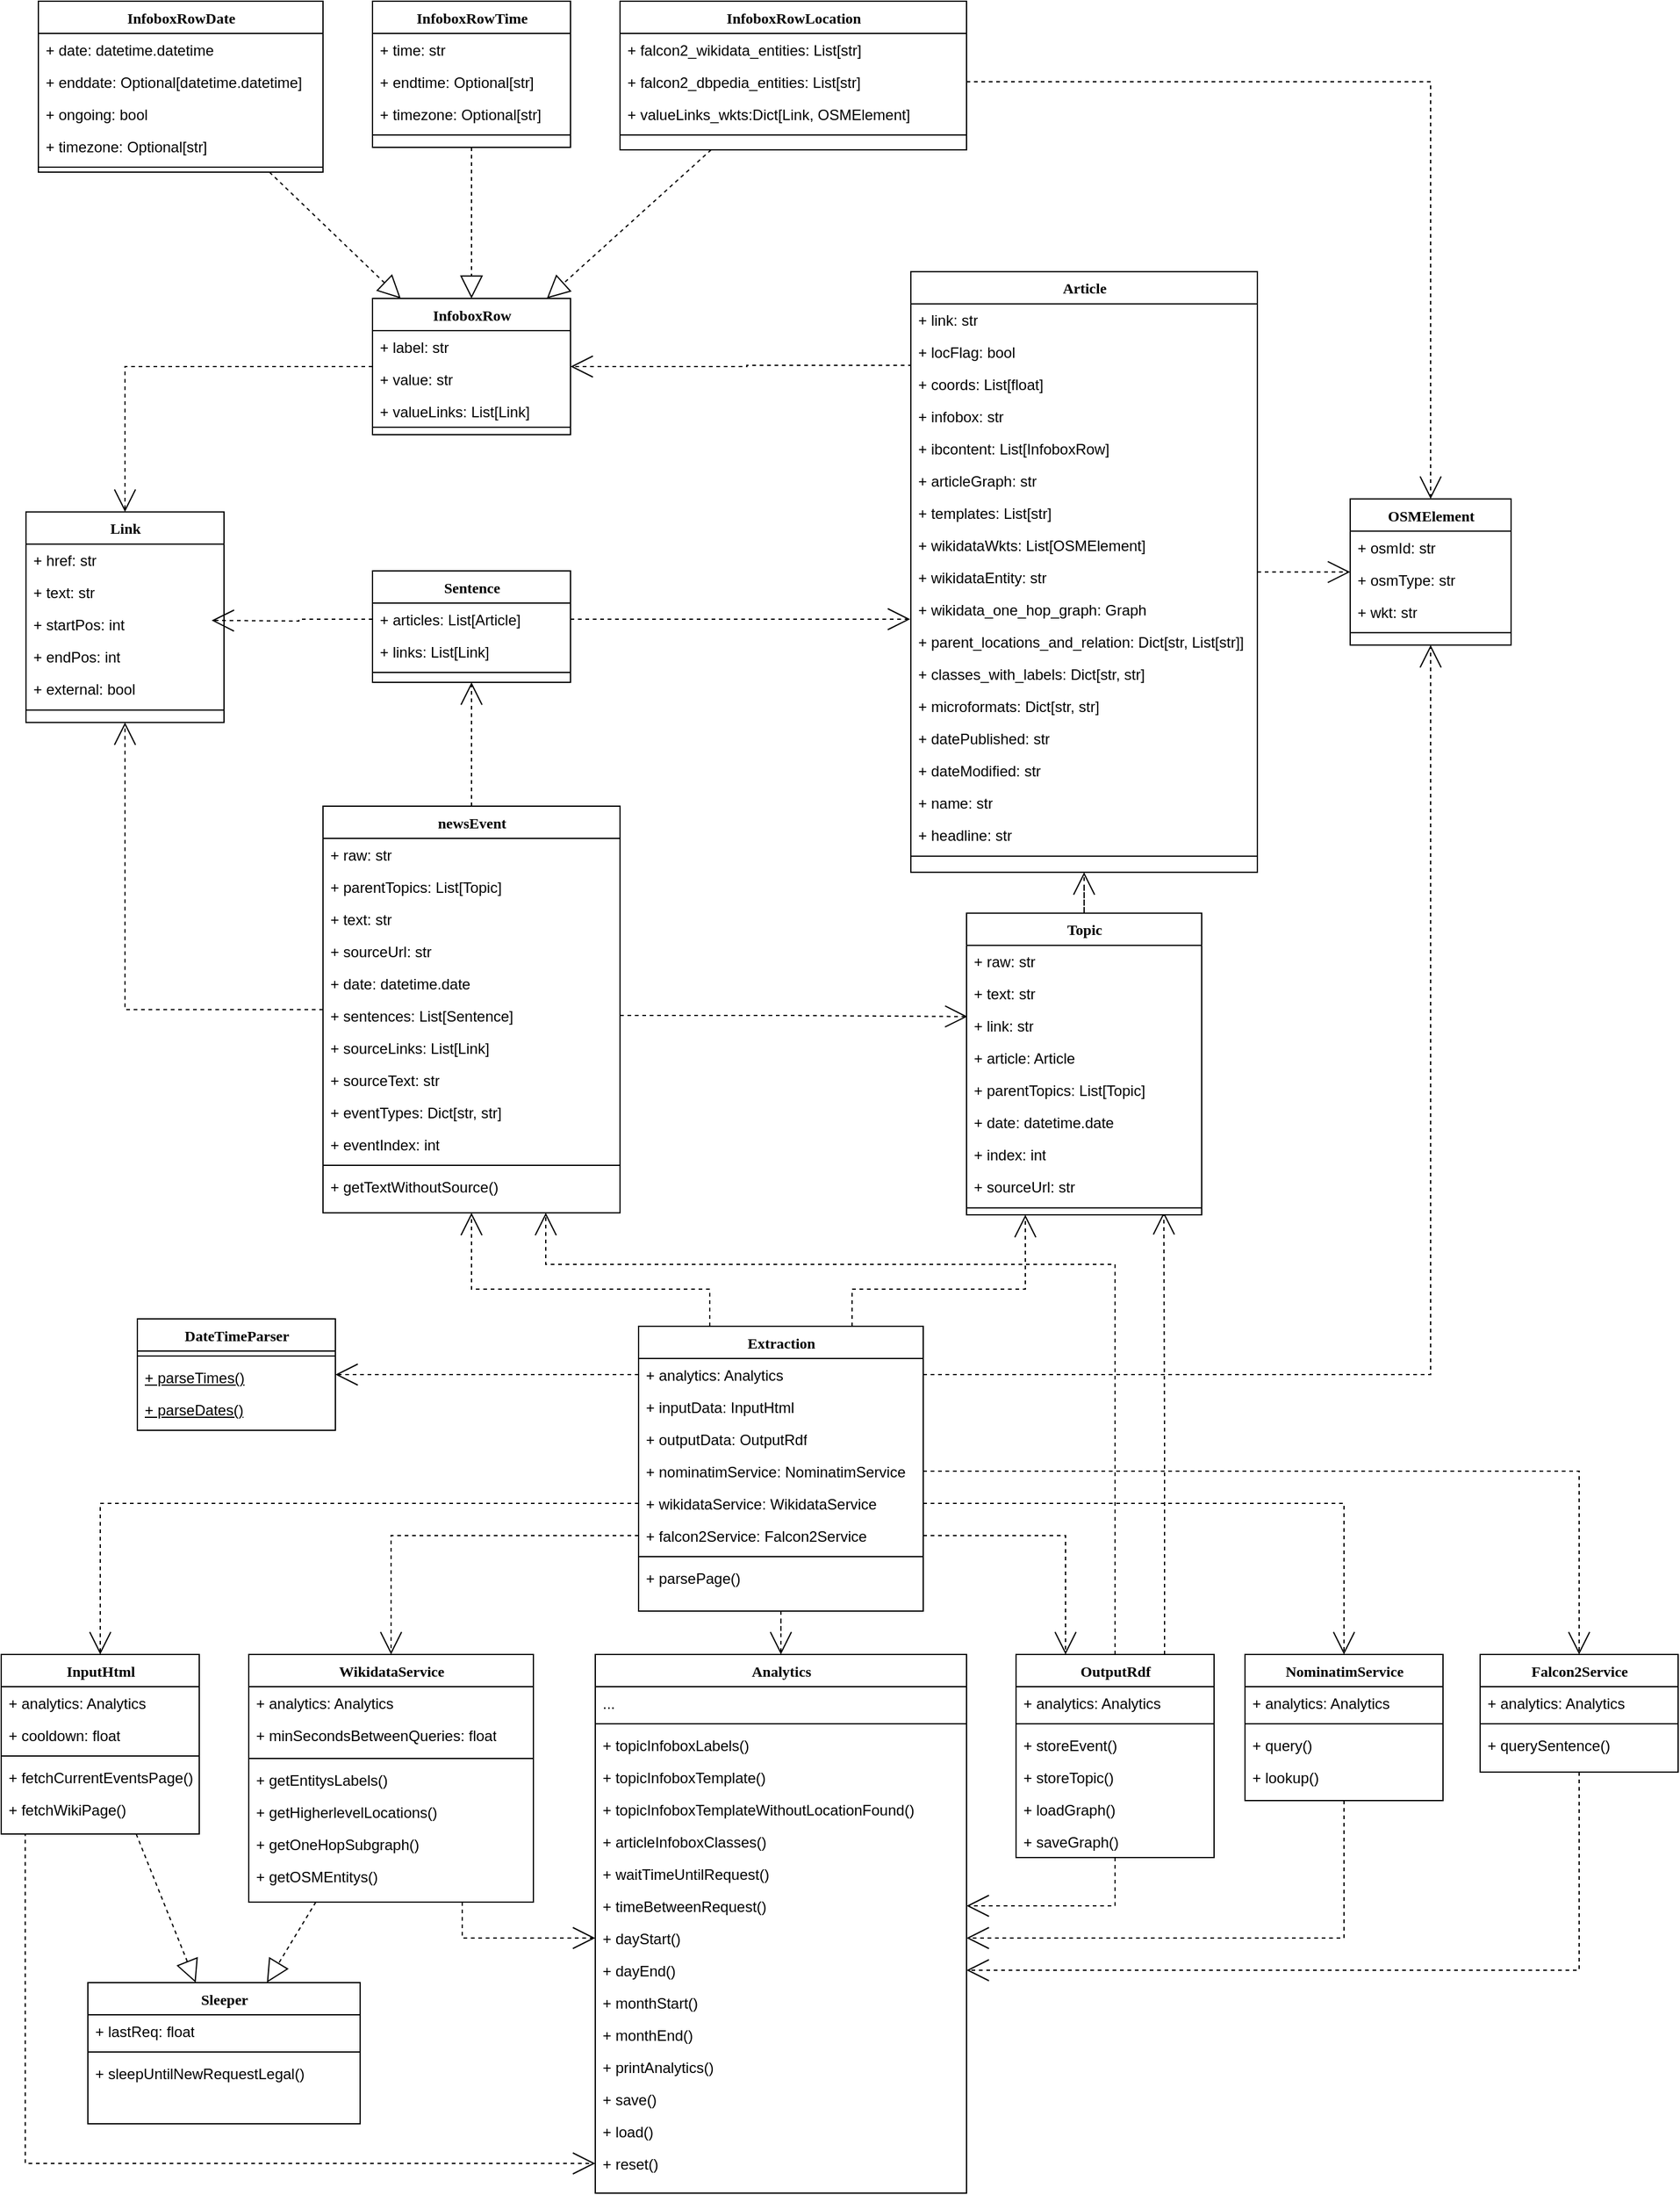 <mxfile version="20.3.3" type="device"><diagram name="Page-1" id="6133507b-19e7-1e82-6fc7-422aa6c4b21f"><mxGraphModel dx="1187" dy="2244" grid="1" gridSize="10" guides="1" tooltips="1" connect="1" arrows="1" fold="1" page="1" pageScale="1" pageWidth="1100" pageHeight="850" background="none" math="0" shadow="0"><root><mxCell id="0"/><mxCell id="1" parent="0"/><mxCell id="b94bc138ca980ef-13" style="edgeStyle=orthogonalEdgeStyle;rounded=0;html=1;dashed=1;labelBackgroundColor=none;startArrow=none;startFill=0;startSize=8;endArrow=open;endFill=0;endSize=16;fontFamily=Verdana;fontSize=12;entryX=1;entryY=0.5;entryDx=0;entryDy=0;" parent="1" source="235556782a83e6d0-1" target="tL6oyYYr1yJ9kMvQahak-198" edge="1"><mxGeometry relative="1" as="geometry"><mxPoint x="370.0" y="745" as="targetPoint"/></mxGeometry></mxCell><mxCell id="tL6oyYYr1yJ9kMvQahak-127" style="edgeStyle=orthogonalEdgeStyle;shape=connector;rounded=0;orthogonalLoop=1;jettySize=auto;html=1;dashed=1;labelBackgroundColor=none;strokeColor=default;fontFamily=Verdana;fontSize=12;fontColor=default;startArrow=none;startFill=0;endArrow=open;endFill=0;startSize=8;endSize=16;exitX=0.75;exitY=0;exitDx=0;exitDy=0;entryX=0.839;entryY=0.92;entryDx=0;entryDy=0;entryPerimeter=0;" edge="1" parent="1" source="235556782a83e6d0-1" target="tL6oyYYr1yJ9kMvQahak-48"><mxGeometry relative="1" as="geometry"><mxPoint x="1015" y="-20" as="targetPoint"/></mxGeometry></mxCell><mxCell id="tL6oyYYr1yJ9kMvQahak-221" style="edgeStyle=orthogonalEdgeStyle;shape=connector;rounded=0;orthogonalLoop=1;jettySize=auto;html=1;dashed=1;labelBackgroundColor=none;strokeColor=default;fontFamily=Verdana;fontSize=12;fontColor=default;startArrow=none;startFill=0;endArrow=open;endFill=0;startSize=8;endSize=16;exitX=0.5;exitY=0;exitDx=0;exitDy=0;entryX=0.75;entryY=1;entryDx=0;entryDy=0;" edge="1" parent="1" source="235556782a83e6d0-1" target="tL6oyYYr1yJ9kMvQahak-55"><mxGeometry relative="1" as="geometry"><mxPoint x="610" y="-10" as="targetPoint"/><Array as="points"><mxPoint x="940" y="110"/><mxPoint x="480" y="110"/></Array></mxGeometry></mxCell><mxCell id="235556782a83e6d0-1" value="OutputRdf" style="swimlane;html=1;fontStyle=1;align=center;verticalAlign=top;childLayout=stackLayout;horizontal=1;startSize=26;horizontalStack=0;resizeParent=1;resizeLast=0;collapsible=1;marginBottom=0;swimlaneFillColor=#ffffff;rounded=0;shadow=0;comic=0;labelBackgroundColor=none;strokeWidth=1;fillColor=none;fontFamily=Verdana;fontSize=12" parent="1" vertex="1"><mxGeometry x="860" y="425" width="160" height="164" as="geometry"/></mxCell><mxCell id="235556782a83e6d0-2" value="+ analytics: Analytics" style="text;html=1;strokeColor=none;fillColor=none;align=left;verticalAlign=top;spacingLeft=4;spacingRight=4;whiteSpace=wrap;overflow=hidden;rotatable=0;points=[[0,0.5],[1,0.5]];portConstraint=eastwest;" parent="235556782a83e6d0-1" vertex="1"><mxGeometry y="26" width="160" height="26" as="geometry"/></mxCell><mxCell id="235556782a83e6d0-6" value="" style="line;html=1;strokeWidth=1;fillColor=none;align=left;verticalAlign=middle;spacingTop=-1;spacingLeft=3;spacingRight=3;rotatable=0;labelPosition=right;points=[];portConstraint=eastwest;" parent="235556782a83e6d0-1" vertex="1"><mxGeometry y="52" width="160" height="8" as="geometry"/></mxCell><mxCell id="235556782a83e6d0-7" value="+ storeEvent()" style="text;html=1;strokeColor=none;fillColor=none;align=left;verticalAlign=top;spacingLeft=4;spacingRight=4;whiteSpace=wrap;overflow=hidden;rotatable=0;points=[[0,0.5],[1,0.5]];portConstraint=eastwest;" parent="235556782a83e6d0-1" vertex="1"><mxGeometry y="60" width="160" height="26" as="geometry"/></mxCell><mxCell id="tL6oyYYr1yJ9kMvQahak-110" value="+ storeTopic()" style="text;html=1;strokeColor=none;fillColor=none;align=left;verticalAlign=top;spacingLeft=4;spacingRight=4;whiteSpace=wrap;overflow=hidden;rotatable=0;points=[[0,0.5],[1,0.5]];portConstraint=eastwest;" vertex="1" parent="235556782a83e6d0-1"><mxGeometry y="86" width="160" height="26" as="geometry"/></mxCell><mxCell id="tL6oyYYr1yJ9kMvQahak-111" value="+ loadGraph()" style="text;html=1;strokeColor=none;fillColor=none;align=left;verticalAlign=top;spacingLeft=4;spacingRight=4;whiteSpace=wrap;overflow=hidden;rotatable=0;points=[[0,0.5],[1,0.5]];portConstraint=eastwest;" vertex="1" parent="235556782a83e6d0-1"><mxGeometry y="112" width="160" height="26" as="geometry"/></mxCell><mxCell id="tL6oyYYr1yJ9kMvQahak-112" value="+ saveGraph()" style="text;html=1;strokeColor=none;fillColor=none;align=left;verticalAlign=top;spacingLeft=4;spacingRight=4;whiteSpace=wrap;overflow=hidden;rotatable=0;points=[[0,0.5],[1,0.5]];portConstraint=eastwest;" vertex="1" parent="235556782a83e6d0-1"><mxGeometry y="138" width="160" height="26" as="geometry"/></mxCell><mxCell id="tL6oyYYr1yJ9kMvQahak-34" style="edgeStyle=orthogonalEdgeStyle;shape=connector;rounded=0;orthogonalLoop=1;jettySize=auto;html=1;dashed=1;labelBackgroundColor=none;strokeColor=default;fontFamily=Verdana;fontSize=12;fontColor=default;startArrow=none;startFill=0;endArrow=open;endFill=0;startSize=8;endSize=16;exitX=0.5;exitY=1;exitDx=0;exitDy=0;" edge="1" parent="1" source="78961159f06e98e8-17" target="tL6oyYYr1yJ9kMvQahak-5"><mxGeometry relative="1" as="geometry"/></mxCell><mxCell id="tL6oyYYr1yJ9kMvQahak-35" style="edgeStyle=orthogonalEdgeStyle;shape=connector;rounded=0;orthogonalLoop=1;jettySize=auto;html=1;dashed=1;labelBackgroundColor=none;strokeColor=default;fontFamily=Verdana;fontSize=12;fontColor=default;startArrow=none;startFill=0;endArrow=open;endFill=0;startSize=8;endSize=16;exitX=0;exitY=0.5;exitDx=0;exitDy=0;" edge="1" parent="1" source="tL6oyYYr1yJ9kMvQahak-122" target="tL6oyYYr1yJ9kMvQahak-10"><mxGeometry relative="1" as="geometry"/></mxCell><mxCell id="tL6oyYYr1yJ9kMvQahak-36" style="edgeStyle=orthogonalEdgeStyle;shape=connector;rounded=0;orthogonalLoop=1;jettySize=auto;html=1;dashed=1;labelBackgroundColor=none;strokeColor=default;fontFamily=Verdana;fontSize=12;fontColor=default;startArrow=none;startFill=0;endArrow=open;endFill=0;startSize=8;endSize=16;exitX=0;exitY=0.5;exitDx=0;exitDy=0;" edge="1" parent="1" source="tL6oyYYr1yJ9kMvQahak-123" target="tL6oyYYr1yJ9kMvQahak-20"><mxGeometry relative="1" as="geometry"/></mxCell><mxCell id="tL6oyYYr1yJ9kMvQahak-37" style="edgeStyle=orthogonalEdgeStyle;shape=connector;rounded=0;orthogonalLoop=1;jettySize=auto;html=1;dashed=1;labelBackgroundColor=none;strokeColor=default;fontFamily=Verdana;fontSize=12;fontColor=default;startArrow=none;startFill=0;endArrow=open;endFill=0;startSize=8;endSize=16;exitX=1;exitY=0.5;exitDx=0;exitDy=0;" edge="1" parent="1" source="tL6oyYYr1yJ9kMvQahak-121" target="tL6oyYYr1yJ9kMvQahak-25"><mxGeometry relative="1" as="geometry"/></mxCell><mxCell id="tL6oyYYr1yJ9kMvQahak-38" style="edgeStyle=orthogonalEdgeStyle;shape=connector;rounded=0;orthogonalLoop=1;jettySize=auto;html=1;dashed=1;labelBackgroundColor=none;strokeColor=default;fontFamily=Verdana;fontSize=12;fontColor=default;startArrow=none;startFill=0;endArrow=open;endFill=0;startSize=8;endSize=16;exitX=1;exitY=0.5;exitDx=0;exitDy=0;" edge="1" parent="1" source="tL6oyYYr1yJ9kMvQahak-122" target="tL6oyYYr1yJ9kMvQahak-15"><mxGeometry relative="1" as="geometry"/></mxCell><mxCell id="tL6oyYYr1yJ9kMvQahak-39" style="edgeStyle=orthogonalEdgeStyle;shape=connector;rounded=0;orthogonalLoop=1;jettySize=auto;html=1;dashed=1;labelBackgroundColor=none;strokeColor=default;fontFamily=Verdana;fontSize=12;fontColor=default;startArrow=none;startFill=0;endArrow=open;endFill=0;startSize=8;endSize=16;exitX=1;exitY=0.5;exitDx=0;exitDy=0;entryX=0.25;entryY=0;entryDx=0;entryDy=0;" edge="1" parent="1" source="tL6oyYYr1yJ9kMvQahak-123" target="235556782a83e6d0-1"><mxGeometry relative="1" as="geometry"/></mxCell><mxCell id="tL6oyYYr1yJ9kMvQahak-125" style="edgeStyle=orthogonalEdgeStyle;shape=connector;rounded=0;orthogonalLoop=1;jettySize=auto;html=1;dashed=1;labelBackgroundColor=none;strokeColor=default;fontFamily=Verdana;fontSize=12;fontColor=default;startArrow=none;startFill=0;endArrow=open;endFill=0;startSize=8;endSize=16;exitX=0;exitY=0.5;exitDx=0;exitDy=0;" edge="1" parent="1" source="78961159f06e98e8-23" target="tL6oyYYr1yJ9kMvQahak-94"><mxGeometry relative="1" as="geometry"/></mxCell><mxCell id="tL6oyYYr1yJ9kMvQahak-126" style="edgeStyle=orthogonalEdgeStyle;shape=connector;rounded=0;orthogonalLoop=1;jettySize=auto;html=1;dashed=1;labelBackgroundColor=none;strokeColor=default;fontFamily=Verdana;fontSize=12;fontColor=default;startArrow=none;startFill=0;endArrow=open;endFill=0;startSize=8;endSize=16;exitX=0.75;exitY=0;exitDx=0;exitDy=0;entryX=0.25;entryY=1;entryDx=0;entryDy=0;" edge="1" parent="1" source="78961159f06e98e8-17" target="tL6oyYYr1yJ9kMvQahak-45"><mxGeometry relative="1" as="geometry"><mxPoint x="635.76" y="160.0" as="sourcePoint"/><mxPoint x="950" y="90" as="targetPoint"/><Array as="points"><mxPoint x="728" y="130"/><mxPoint x="868" y="130"/></Array></mxGeometry></mxCell><mxCell id="tL6oyYYr1yJ9kMvQahak-129" style="edgeStyle=orthogonalEdgeStyle;shape=connector;rounded=0;orthogonalLoop=1;jettySize=auto;html=1;dashed=1;labelBackgroundColor=none;strokeColor=default;fontFamily=Verdana;fontSize=12;fontColor=default;startArrow=none;startFill=0;endArrow=open;endFill=0;startSize=8;endSize=16;exitX=0.25;exitY=0;exitDx=0;exitDy=0;entryX=0.5;entryY=1;entryDx=0;entryDy=0;" edge="1" parent="1" source="78961159f06e98e8-17" target="tL6oyYYr1yJ9kMvQahak-55"><mxGeometry relative="1" as="geometry"><mxPoint x="610" y="158.39" as="sourcePoint"/><Array as="points"><mxPoint x="613" y="130"/><mxPoint x="420" y="130"/></Array></mxGeometry></mxCell><mxCell id="tL6oyYYr1yJ9kMvQahak-138" style="edgeStyle=orthogonalEdgeStyle;shape=connector;rounded=0;orthogonalLoop=1;jettySize=auto;html=1;dashed=1;labelBackgroundColor=none;strokeColor=default;fontFamily=Verdana;fontSize=12;fontColor=default;startArrow=none;startFill=0;endArrow=open;endFill=0;startSize=8;endSize=16;entryX=0.5;entryY=1;entryDx=0;entryDy=0;exitX=1;exitY=0.5;exitDx=0;exitDy=0;" edge="1" parent="1" source="78961159f06e98e8-23" target="tL6oyYYr1yJ9kMvQahak-84"><mxGeometry relative="1" as="geometry"><mxPoint x="780" y="-220" as="targetPoint"/></mxGeometry></mxCell><mxCell id="78961159f06e98e8-17" value="Extraction" style="swimlane;html=1;fontStyle=1;align=center;verticalAlign=top;childLayout=stackLayout;horizontal=1;startSize=26;horizontalStack=0;resizeParent=1;resizeLast=0;collapsible=1;marginBottom=0;swimlaneFillColor=#ffffff;rounded=0;shadow=0;comic=0;labelBackgroundColor=none;strokeWidth=1;fillColor=none;fontFamily=Verdana;fontSize=12" parent="1" vertex="1"><mxGeometry x="555" y="160" width="230" height="230" as="geometry"/></mxCell><mxCell id="78961159f06e98e8-23" value="+ analytics: Analytics" style="text;html=1;strokeColor=none;fillColor=none;align=left;verticalAlign=top;spacingLeft=4;spacingRight=4;whiteSpace=wrap;overflow=hidden;rotatable=0;points=[[0,0.5],[1,0.5]];portConstraint=eastwest;" parent="78961159f06e98e8-17" vertex="1"><mxGeometry y="26" width="230" height="26" as="geometry"/></mxCell><mxCell id="tL6oyYYr1yJ9kMvQahak-119" value="+ inputData: InputHtml" style="text;html=1;strokeColor=none;fillColor=none;align=left;verticalAlign=top;spacingLeft=4;spacingRight=4;whiteSpace=wrap;overflow=hidden;rotatable=0;points=[[0,0.5],[1,0.5]];portConstraint=eastwest;" vertex="1" parent="78961159f06e98e8-17"><mxGeometry y="52" width="230" height="26" as="geometry"/></mxCell><mxCell id="tL6oyYYr1yJ9kMvQahak-120" value="+ outputData: OutputRdf" style="text;html=1;strokeColor=none;fillColor=none;align=left;verticalAlign=top;spacingLeft=4;spacingRight=4;whiteSpace=wrap;overflow=hidden;rotatable=0;points=[[0,0.5],[1,0.5]];portConstraint=eastwest;" vertex="1" parent="78961159f06e98e8-17"><mxGeometry y="78" width="230" height="26" as="geometry"/></mxCell><mxCell id="tL6oyYYr1yJ9kMvQahak-121" value="+ nominatimService: NominatimService" style="text;html=1;strokeColor=none;fillColor=none;align=left;verticalAlign=top;spacingLeft=4;spacingRight=4;whiteSpace=wrap;overflow=hidden;rotatable=0;points=[[0,0.5],[1,0.5]];portConstraint=eastwest;" vertex="1" parent="78961159f06e98e8-17"><mxGeometry y="104" width="230" height="26" as="geometry"/></mxCell><mxCell id="tL6oyYYr1yJ9kMvQahak-122" value="+ wikidataService: WikidataService" style="text;html=1;strokeColor=none;fillColor=none;align=left;verticalAlign=top;spacingLeft=4;spacingRight=4;whiteSpace=wrap;overflow=hidden;rotatable=0;points=[[0,0.5],[1,0.5]];portConstraint=eastwest;" vertex="1" parent="78961159f06e98e8-17"><mxGeometry y="130" width="230" height="26" as="geometry"/></mxCell><mxCell id="tL6oyYYr1yJ9kMvQahak-123" value="+ falcon2Service: Falcon2Service" style="text;html=1;strokeColor=none;fillColor=none;align=left;verticalAlign=top;spacingLeft=4;spacingRight=4;whiteSpace=wrap;overflow=hidden;rotatable=0;points=[[0,0.5],[1,0.5]];portConstraint=eastwest;" vertex="1" parent="78961159f06e98e8-17"><mxGeometry y="156" width="230" height="26" as="geometry"/></mxCell><mxCell id="78961159f06e98e8-19" value="" style="line;html=1;strokeWidth=1;fillColor=none;align=left;verticalAlign=middle;spacingTop=-1;spacingLeft=3;spacingRight=3;rotatable=0;labelPosition=right;points=[];portConstraint=eastwest;" parent="78961159f06e98e8-17" vertex="1"><mxGeometry y="182" width="230" height="8" as="geometry"/></mxCell><mxCell id="78961159f06e98e8-27" value="+ parsePage()" style="text;html=1;strokeColor=none;fillColor=none;align=left;verticalAlign=top;spacingLeft=4;spacingRight=4;whiteSpace=wrap;overflow=hidden;rotatable=0;points=[[0,0.5],[1,0.5]];portConstraint=eastwest;" parent="78961159f06e98e8-17" vertex="1"><mxGeometry y="190" width="230" height="26" as="geometry"/></mxCell><mxCell id="tL6oyYYr1yJ9kMvQahak-5" value="Analytics" style="swimlane;html=1;fontStyle=1;align=center;verticalAlign=top;childLayout=stackLayout;horizontal=1;startSize=26;horizontalStack=0;resizeParent=1;resizeLast=0;collapsible=1;marginBottom=0;swimlaneFillColor=#ffffff;rounded=0;shadow=0;comic=0;labelBackgroundColor=none;strokeWidth=1;fillColor=none;fontFamily=Verdana;fontSize=12" vertex="1" parent="1"><mxGeometry x="520" y="425" width="300" height="435" as="geometry"/></mxCell><mxCell id="tL6oyYYr1yJ9kMvQahak-6" value="..." style="text;html=1;strokeColor=none;fillColor=none;align=left;verticalAlign=top;spacingLeft=4;spacingRight=4;whiteSpace=wrap;overflow=hidden;rotatable=0;points=[[0,0.5],[1,0.5]];portConstraint=eastwest;" vertex="1" parent="tL6oyYYr1yJ9kMvQahak-5"><mxGeometry y="26" width="300" height="26" as="geometry"/></mxCell><mxCell id="tL6oyYYr1yJ9kMvQahak-8" value="" style="line;html=1;strokeWidth=1;fillColor=none;align=left;verticalAlign=middle;spacingTop=-1;spacingLeft=3;spacingRight=3;rotatable=0;labelPosition=right;points=[];portConstraint=eastwest;" vertex="1" parent="tL6oyYYr1yJ9kMvQahak-5"><mxGeometry y="52" width="300" height="8" as="geometry"/></mxCell><mxCell id="tL6oyYYr1yJ9kMvQahak-9" value="+ topicInfoboxLabels()" style="text;html=1;strokeColor=none;fillColor=none;align=left;verticalAlign=top;spacingLeft=4;spacingRight=4;whiteSpace=wrap;overflow=hidden;rotatable=0;points=[[0,0.5],[1,0.5]];portConstraint=eastwest;" vertex="1" parent="tL6oyYYr1yJ9kMvQahak-5"><mxGeometry y="60" width="300" height="26" as="geometry"/></mxCell><mxCell id="tL6oyYYr1yJ9kMvQahak-194" value="+ topicInfoboxTemplate()" style="text;html=1;strokeColor=none;fillColor=none;align=left;verticalAlign=top;spacingLeft=4;spacingRight=4;whiteSpace=wrap;overflow=hidden;rotatable=0;points=[[0,0.5],[1,0.5]];portConstraint=eastwest;" vertex="1" parent="tL6oyYYr1yJ9kMvQahak-5"><mxGeometry y="86" width="300" height="26" as="geometry"/></mxCell><mxCell id="tL6oyYYr1yJ9kMvQahak-195" value="+ topicInfoboxTemplateWithoutLocationFound()" style="text;html=1;strokeColor=none;fillColor=none;align=left;verticalAlign=top;spacingLeft=4;spacingRight=4;whiteSpace=wrap;overflow=hidden;rotatable=0;points=[[0,0.5],[1,0.5]];portConstraint=eastwest;" vertex="1" parent="tL6oyYYr1yJ9kMvQahak-5"><mxGeometry y="112" width="300" height="26" as="geometry"/></mxCell><mxCell id="tL6oyYYr1yJ9kMvQahak-196" value="+ articleInfoboxClasses()" style="text;html=1;strokeColor=none;fillColor=none;align=left;verticalAlign=top;spacingLeft=4;spacingRight=4;whiteSpace=wrap;overflow=hidden;rotatable=0;points=[[0,0.5],[1,0.5]];portConstraint=eastwest;" vertex="1" parent="tL6oyYYr1yJ9kMvQahak-5"><mxGeometry y="138" width="300" height="26" as="geometry"/></mxCell><mxCell id="tL6oyYYr1yJ9kMvQahak-197" value="+ waitTimeUntilRequest()" style="text;html=1;strokeColor=none;fillColor=none;align=left;verticalAlign=top;spacingLeft=4;spacingRight=4;whiteSpace=wrap;overflow=hidden;rotatable=0;points=[[0,0.5],[1,0.5]];portConstraint=eastwest;" vertex="1" parent="tL6oyYYr1yJ9kMvQahak-5"><mxGeometry y="164" width="300" height="26" as="geometry"/></mxCell><mxCell id="tL6oyYYr1yJ9kMvQahak-198" value="+ timeBetweenRequest()" style="text;html=1;strokeColor=none;fillColor=none;align=left;verticalAlign=top;spacingLeft=4;spacingRight=4;whiteSpace=wrap;overflow=hidden;rotatable=0;points=[[0,0.5],[1,0.5]];portConstraint=eastwest;" vertex="1" parent="tL6oyYYr1yJ9kMvQahak-5"><mxGeometry y="190" width="300" height="26" as="geometry"/></mxCell><mxCell id="tL6oyYYr1yJ9kMvQahak-200" value="+ dayStart()" style="text;html=1;strokeColor=none;fillColor=none;align=left;verticalAlign=top;spacingLeft=4;spacingRight=4;whiteSpace=wrap;overflow=hidden;rotatable=0;points=[[0,0.5],[1,0.5]];portConstraint=eastwest;" vertex="1" parent="tL6oyYYr1yJ9kMvQahak-5"><mxGeometry y="216" width="300" height="26" as="geometry"/></mxCell><mxCell id="tL6oyYYr1yJ9kMvQahak-201" value="+ dayEnd()" style="text;html=1;strokeColor=none;fillColor=none;align=left;verticalAlign=top;spacingLeft=4;spacingRight=4;whiteSpace=wrap;overflow=hidden;rotatable=0;points=[[0,0.5],[1,0.5]];portConstraint=eastwest;" vertex="1" parent="tL6oyYYr1yJ9kMvQahak-5"><mxGeometry y="242" width="300" height="26" as="geometry"/></mxCell><mxCell id="tL6oyYYr1yJ9kMvQahak-202" value="+ monthStart()" style="text;html=1;strokeColor=none;fillColor=none;align=left;verticalAlign=top;spacingLeft=4;spacingRight=4;whiteSpace=wrap;overflow=hidden;rotatable=0;points=[[0,0.5],[1,0.5]];portConstraint=eastwest;" vertex="1" parent="tL6oyYYr1yJ9kMvQahak-5"><mxGeometry y="268" width="300" height="26" as="geometry"/></mxCell><mxCell id="tL6oyYYr1yJ9kMvQahak-203" value="+ monthEnd()" style="text;html=1;strokeColor=none;fillColor=none;align=left;verticalAlign=top;spacingLeft=4;spacingRight=4;whiteSpace=wrap;overflow=hidden;rotatable=0;points=[[0,0.5],[1,0.5]];portConstraint=eastwest;" vertex="1" parent="tL6oyYYr1yJ9kMvQahak-5"><mxGeometry y="294" width="300" height="26" as="geometry"/></mxCell><mxCell id="tL6oyYYr1yJ9kMvQahak-204" value="+ printAnalytics()" style="text;html=1;strokeColor=none;fillColor=none;align=left;verticalAlign=top;spacingLeft=4;spacingRight=4;whiteSpace=wrap;overflow=hidden;rotatable=0;points=[[0,0.5],[1,0.5]];portConstraint=eastwest;" vertex="1" parent="tL6oyYYr1yJ9kMvQahak-5"><mxGeometry y="320" width="300" height="26" as="geometry"/></mxCell><mxCell id="tL6oyYYr1yJ9kMvQahak-205" value="+ save()" style="text;html=1;strokeColor=none;fillColor=none;align=left;verticalAlign=top;spacingLeft=4;spacingRight=4;whiteSpace=wrap;overflow=hidden;rotatable=0;points=[[0,0.5],[1,0.5]];portConstraint=eastwest;" vertex="1" parent="tL6oyYYr1yJ9kMvQahak-5"><mxGeometry y="346" width="300" height="26" as="geometry"/></mxCell><mxCell id="tL6oyYYr1yJ9kMvQahak-206" value="+ load()" style="text;html=1;strokeColor=none;fillColor=none;align=left;verticalAlign=top;spacingLeft=4;spacingRight=4;whiteSpace=wrap;overflow=hidden;rotatable=0;points=[[0,0.5],[1,0.5]];portConstraint=eastwest;" vertex="1" parent="tL6oyYYr1yJ9kMvQahak-5"><mxGeometry y="372" width="300" height="26" as="geometry"/></mxCell><mxCell id="tL6oyYYr1yJ9kMvQahak-207" value="+ reset()" style="text;html=1;strokeColor=none;fillColor=none;align=left;verticalAlign=top;spacingLeft=4;spacingRight=4;whiteSpace=wrap;overflow=hidden;rotatable=0;points=[[0,0.5],[1,0.5]];portConstraint=eastwest;" vertex="1" parent="tL6oyYYr1yJ9kMvQahak-5"><mxGeometry y="398" width="300" height="26" as="geometry"/></mxCell><mxCell id="tL6oyYYr1yJ9kMvQahak-30" style="edgeStyle=orthogonalEdgeStyle;shape=connector;rounded=0;orthogonalLoop=1;jettySize=auto;html=1;dashed=1;labelBackgroundColor=none;strokeColor=default;fontFamily=Verdana;fontSize=12;fontColor=default;startArrow=none;startFill=0;endArrow=open;endFill=0;startSize=8;endSize=16;exitX=0.121;exitY=0.987;exitDx=0;exitDy=0;exitPerimeter=0;entryX=0;entryY=0.5;entryDx=0;entryDy=0;" edge="1" parent="1" source="tL6oyYYr1yJ9kMvQahak-118" target="tL6oyYYr1yJ9kMvQahak-207"><mxGeometry relative="1" as="geometry"><mxPoint x="520" y="860" as="targetPoint"/><Array as="points"><mxPoint x="59" y="836"/></Array></mxGeometry></mxCell><mxCell id="tL6oyYYr1yJ9kMvQahak-10" value="InputHtml" style="swimlane;html=1;fontStyle=1;align=center;verticalAlign=top;childLayout=stackLayout;horizontal=1;startSize=26;horizontalStack=0;resizeParent=1;resizeLast=0;collapsible=1;marginBottom=0;swimlaneFillColor=#ffffff;rounded=0;shadow=0;comic=0;labelBackgroundColor=none;strokeWidth=1;fillColor=none;fontFamily=Verdana;fontSize=12" vertex="1" parent="1"><mxGeometry x="40" y="425" width="160" height="145" as="geometry"/></mxCell><mxCell id="tL6oyYYr1yJ9kMvQahak-11" value="+ analytics: Analytics" style="text;html=1;strokeColor=none;fillColor=none;align=left;verticalAlign=top;spacingLeft=4;spacingRight=4;whiteSpace=wrap;overflow=hidden;rotatable=0;points=[[0,0.5],[1,0.5]];portConstraint=eastwest;" vertex="1" parent="tL6oyYYr1yJ9kMvQahak-10"><mxGeometry y="26" width="160" height="26" as="geometry"/></mxCell><mxCell id="tL6oyYYr1yJ9kMvQahak-117" value="+ cooldown: float" style="text;html=1;strokeColor=none;fillColor=none;align=left;verticalAlign=top;spacingLeft=4;spacingRight=4;whiteSpace=wrap;overflow=hidden;rotatable=0;points=[[0,0.5],[1,0.5]];portConstraint=eastwest;" vertex="1" parent="tL6oyYYr1yJ9kMvQahak-10"><mxGeometry y="52" width="160" height="26" as="geometry"/></mxCell><mxCell id="tL6oyYYr1yJ9kMvQahak-13" value="" style="line;html=1;strokeWidth=1;fillColor=none;align=left;verticalAlign=middle;spacingTop=-1;spacingLeft=3;spacingRight=3;rotatable=0;labelPosition=right;points=[];portConstraint=eastwest;" vertex="1" parent="tL6oyYYr1yJ9kMvQahak-10"><mxGeometry y="78" width="160" height="8" as="geometry"/></mxCell><mxCell id="tL6oyYYr1yJ9kMvQahak-14" value="+ fetchCurrentEventsPage()" style="text;html=1;strokeColor=none;fillColor=none;align=left;verticalAlign=top;spacingLeft=4;spacingRight=4;whiteSpace=wrap;overflow=hidden;rotatable=0;points=[[0,0.5],[1,0.5]];portConstraint=eastwest;" vertex="1" parent="tL6oyYYr1yJ9kMvQahak-10"><mxGeometry y="86" width="160" height="26" as="geometry"/></mxCell><mxCell id="tL6oyYYr1yJ9kMvQahak-118" value="+ fetchWikiPage()" style="text;html=1;strokeColor=none;fillColor=none;align=left;verticalAlign=top;spacingLeft=4;spacingRight=4;whiteSpace=wrap;overflow=hidden;rotatable=0;points=[[0,0.5],[1,0.5]];portConstraint=eastwest;" vertex="1" parent="tL6oyYYr1yJ9kMvQahak-10"><mxGeometry y="112" width="160" height="26" as="geometry"/></mxCell><mxCell id="tL6oyYYr1yJ9kMvQahak-31" style="edgeStyle=orthogonalEdgeStyle;shape=connector;rounded=0;orthogonalLoop=1;jettySize=auto;html=1;dashed=1;labelBackgroundColor=none;strokeColor=default;fontFamily=Verdana;fontSize=12;fontColor=default;startArrow=none;startFill=0;endArrow=open;endFill=0;startSize=8;endSize=16;exitX=0.5;exitY=1;exitDx=0;exitDy=0;entryX=1;entryY=0.5;entryDx=0;entryDy=0;" edge="1" parent="1" source="tL6oyYYr1yJ9kMvQahak-15" target="tL6oyYYr1yJ9kMvQahak-200"><mxGeometry relative="1" as="geometry"/></mxCell><mxCell id="tL6oyYYr1yJ9kMvQahak-15" value="NominatimService" style="swimlane;html=1;fontStyle=1;align=center;verticalAlign=top;childLayout=stackLayout;horizontal=1;startSize=26;horizontalStack=0;resizeParent=1;resizeLast=0;collapsible=1;marginBottom=0;swimlaneFillColor=#ffffff;rounded=0;shadow=0;comic=0;labelBackgroundColor=none;strokeWidth=1;fillColor=none;fontFamily=Verdana;fontSize=12" vertex="1" parent="1"><mxGeometry x="1045" y="425" width="160" height="118" as="geometry"/></mxCell><mxCell id="tL6oyYYr1yJ9kMvQahak-16" value="+ analytics: Analytics" style="text;html=1;strokeColor=none;fillColor=none;align=left;verticalAlign=top;spacingLeft=4;spacingRight=4;whiteSpace=wrap;overflow=hidden;rotatable=0;points=[[0,0.5],[1,0.5]];portConstraint=eastwest;" vertex="1" parent="tL6oyYYr1yJ9kMvQahak-15"><mxGeometry y="26" width="160" height="26" as="geometry"/></mxCell><mxCell id="tL6oyYYr1yJ9kMvQahak-18" value="" style="line;html=1;strokeWidth=1;fillColor=none;align=left;verticalAlign=middle;spacingTop=-1;spacingLeft=3;spacingRight=3;rotatable=0;labelPosition=right;points=[];portConstraint=eastwest;" vertex="1" parent="tL6oyYYr1yJ9kMvQahak-15"><mxGeometry y="52" width="160" height="8" as="geometry"/></mxCell><mxCell id="tL6oyYYr1yJ9kMvQahak-19" value="+ query()" style="text;html=1;strokeColor=none;fillColor=none;align=left;verticalAlign=top;spacingLeft=4;spacingRight=4;whiteSpace=wrap;overflow=hidden;rotatable=0;points=[[0,0.5],[1,0.5]];portConstraint=eastwest;" vertex="1" parent="tL6oyYYr1yJ9kMvQahak-15"><mxGeometry y="60" width="160" height="26" as="geometry"/></mxCell><mxCell id="tL6oyYYr1yJ9kMvQahak-113" value="+ lookup()" style="text;html=1;strokeColor=none;fillColor=none;align=left;verticalAlign=top;spacingLeft=4;spacingRight=4;whiteSpace=wrap;overflow=hidden;rotatable=0;points=[[0,0.5],[1,0.5]];portConstraint=eastwest;" vertex="1" parent="tL6oyYYr1yJ9kMvQahak-15"><mxGeometry y="86" width="160" height="26" as="geometry"/></mxCell><mxCell id="tL6oyYYr1yJ9kMvQahak-32" style="edgeStyle=orthogonalEdgeStyle;shape=connector;rounded=0;orthogonalLoop=1;jettySize=auto;html=1;dashed=1;labelBackgroundColor=none;strokeColor=default;fontFamily=Verdana;fontSize=12;fontColor=default;startArrow=none;startFill=0;endArrow=open;endFill=0;startSize=8;endSize=16;exitX=0.75;exitY=1;exitDx=0;exitDy=0;" edge="1" parent="1" source="tL6oyYYr1yJ9kMvQahak-20" target="tL6oyYYr1yJ9kMvQahak-200"><mxGeometry relative="1" as="geometry"/></mxCell><mxCell id="tL6oyYYr1yJ9kMvQahak-20" value="WikidataService" style="swimlane;html=1;fontStyle=1;align=center;verticalAlign=top;childLayout=stackLayout;horizontal=1;startSize=26;horizontalStack=0;resizeParent=1;resizeLast=0;collapsible=1;marginBottom=0;swimlaneFillColor=#ffffff;rounded=0;shadow=0;comic=0;labelBackgroundColor=none;strokeWidth=1;fillColor=none;fontFamily=Verdana;fontSize=12" vertex="1" parent="1"><mxGeometry x="240" y="425" width="230" height="200" as="geometry"/></mxCell><mxCell id="tL6oyYYr1yJ9kMvQahak-22" value="+ analytics: Analytics" style="text;html=1;strokeColor=none;fillColor=none;align=left;verticalAlign=top;spacingLeft=4;spacingRight=4;whiteSpace=wrap;overflow=hidden;rotatable=0;points=[[0,0.5],[1,0.5]];portConstraint=eastwest;" vertex="1" parent="tL6oyYYr1yJ9kMvQahak-20"><mxGeometry y="26" width="230" height="26" as="geometry"/></mxCell><mxCell id="tL6oyYYr1yJ9kMvQahak-114" value="+ minSecondsBetweenQueries: float" style="text;html=1;strokeColor=none;fillColor=none;align=left;verticalAlign=top;spacingLeft=4;spacingRight=4;whiteSpace=wrap;overflow=hidden;rotatable=0;points=[[0,0.5],[1,0.5]];portConstraint=eastwest;" vertex="1" parent="tL6oyYYr1yJ9kMvQahak-20"><mxGeometry y="52" width="230" height="28" as="geometry"/></mxCell><mxCell id="tL6oyYYr1yJ9kMvQahak-23" value="" style="line;html=1;strokeWidth=1;fillColor=none;align=left;verticalAlign=middle;spacingTop=-1;spacingLeft=3;spacingRight=3;rotatable=0;labelPosition=right;points=[];portConstraint=eastwest;" vertex="1" parent="tL6oyYYr1yJ9kMvQahak-20"><mxGeometry y="80" width="230" height="8" as="geometry"/></mxCell><mxCell id="tL6oyYYr1yJ9kMvQahak-24" value="+ getEntitysLabels()" style="text;html=1;strokeColor=none;fillColor=none;align=left;verticalAlign=top;spacingLeft=4;spacingRight=4;whiteSpace=wrap;overflow=hidden;rotatable=0;points=[[0,0.5],[1,0.5]];portConstraint=eastwest;" vertex="1" parent="tL6oyYYr1yJ9kMvQahak-20"><mxGeometry y="88" width="230" height="26" as="geometry"/></mxCell><mxCell id="tL6oyYYr1yJ9kMvQahak-106" value="+ getHigherlevelLocations()" style="text;html=1;strokeColor=none;fillColor=none;align=left;verticalAlign=top;spacingLeft=4;spacingRight=4;whiteSpace=wrap;overflow=hidden;rotatable=0;points=[[0,0.5],[1,0.5]];portConstraint=eastwest;" vertex="1" parent="tL6oyYYr1yJ9kMvQahak-20"><mxGeometry y="114" width="230" height="26" as="geometry"/></mxCell><mxCell id="tL6oyYYr1yJ9kMvQahak-107" value="+ getOneHopSubgraph()" style="text;html=1;strokeColor=none;fillColor=none;align=left;verticalAlign=top;spacingLeft=4;spacingRight=4;whiteSpace=wrap;overflow=hidden;rotatable=0;points=[[0,0.5],[1,0.5]];portConstraint=eastwest;" vertex="1" parent="tL6oyYYr1yJ9kMvQahak-20"><mxGeometry y="140" width="230" height="26" as="geometry"/></mxCell><mxCell id="tL6oyYYr1yJ9kMvQahak-108" value="+ getOSMEntitys()" style="text;html=1;strokeColor=none;fillColor=none;align=left;verticalAlign=top;spacingLeft=4;spacingRight=4;whiteSpace=wrap;overflow=hidden;rotatable=0;points=[[0,0.5],[1,0.5]];portConstraint=eastwest;" vertex="1" parent="tL6oyYYr1yJ9kMvQahak-20"><mxGeometry y="166" width="230" height="26" as="geometry"/></mxCell><mxCell id="tL6oyYYr1yJ9kMvQahak-33" style="edgeStyle=orthogonalEdgeStyle;shape=connector;rounded=0;orthogonalLoop=1;jettySize=auto;html=1;dashed=1;labelBackgroundColor=none;strokeColor=default;fontFamily=Verdana;fontSize=12;fontColor=default;startArrow=none;startFill=0;endArrow=open;endFill=0;startSize=8;endSize=16;entryX=1;entryY=0.5;entryDx=0;entryDy=0;exitX=0.5;exitY=1;exitDx=0;exitDy=0;" edge="1" parent="1" source="tL6oyYYr1yJ9kMvQahak-25" target="tL6oyYYr1yJ9kMvQahak-201"><mxGeometry relative="1" as="geometry"><mxPoint x="940" y="530" as="sourcePoint"/><mxPoint x="350" y="680" as="targetPoint"/></mxGeometry></mxCell><mxCell id="tL6oyYYr1yJ9kMvQahak-25" value="Falcon2Service" style="swimlane;html=1;fontStyle=1;align=center;verticalAlign=top;childLayout=stackLayout;horizontal=1;startSize=26;horizontalStack=0;resizeParent=1;resizeLast=0;collapsible=1;marginBottom=0;swimlaneFillColor=#ffffff;rounded=0;shadow=0;comic=0;labelBackgroundColor=none;strokeWidth=1;fillColor=none;fontFamily=Verdana;fontSize=12" vertex="1" parent="1"><mxGeometry x="1235" y="425" width="160" height="95" as="geometry"/></mxCell><mxCell id="tL6oyYYr1yJ9kMvQahak-26" value="+ analytics: Analytics" style="text;html=1;strokeColor=none;fillColor=none;align=left;verticalAlign=top;spacingLeft=4;spacingRight=4;whiteSpace=wrap;overflow=hidden;rotatable=0;points=[[0,0.5],[1,0.5]];portConstraint=eastwest;" vertex="1" parent="tL6oyYYr1yJ9kMvQahak-25"><mxGeometry y="26" width="160" height="26" as="geometry"/></mxCell><mxCell id="tL6oyYYr1yJ9kMvQahak-28" value="" style="line;html=1;strokeWidth=1;fillColor=none;align=left;verticalAlign=middle;spacingTop=-1;spacingLeft=3;spacingRight=3;rotatable=0;labelPosition=right;points=[];portConstraint=eastwest;" vertex="1" parent="tL6oyYYr1yJ9kMvQahak-25"><mxGeometry y="52" width="160" height="8" as="geometry"/></mxCell><mxCell id="tL6oyYYr1yJ9kMvQahak-29" value="+ querySentence()" style="text;html=1;strokeColor=none;fillColor=none;align=left;verticalAlign=top;spacingLeft=4;spacingRight=4;whiteSpace=wrap;overflow=hidden;rotatable=0;points=[[0,0.5],[1,0.5]];portConstraint=eastwest;" vertex="1" parent="tL6oyYYr1yJ9kMvQahak-25"><mxGeometry y="60" width="160" height="26" as="geometry"/></mxCell><mxCell id="tL6oyYYr1yJ9kMvQahak-135" style="edgeStyle=orthogonalEdgeStyle;shape=connector;rounded=0;orthogonalLoop=1;jettySize=auto;html=1;dashed=1;labelBackgroundColor=none;strokeColor=default;fontFamily=Verdana;fontSize=12;fontColor=default;startArrow=none;startFill=0;endArrow=open;endFill=0;startSize=8;endSize=16;exitX=0.003;exitY=0.908;exitDx=0;exitDy=0;exitPerimeter=0;" edge="1" parent="1" source="tL6oyYYr1yJ9kMvQahak-154" target="tL6oyYYr1yJ9kMvQahak-50"><mxGeometry relative="1" as="geometry"/></mxCell><mxCell id="tL6oyYYr1yJ9kMvQahak-136" style="edgeStyle=orthogonalEdgeStyle;shape=connector;rounded=0;orthogonalLoop=1;jettySize=auto;html=1;dashed=1;labelBackgroundColor=none;strokeColor=default;fontFamily=Verdana;fontSize=12;fontColor=default;startArrow=none;startFill=0;endArrow=open;endFill=0;startSize=8;endSize=16;" edge="1" parent="1" source="tL6oyYYr1yJ9kMvQahak-40" target="tL6oyYYr1yJ9kMvQahak-84"><mxGeometry relative="1" as="geometry"/></mxCell><mxCell id="tL6oyYYr1yJ9kMvQahak-40" value="Article" style="swimlane;html=1;fontStyle=1;align=center;verticalAlign=top;childLayout=stackLayout;horizontal=1;startSize=26;horizontalStack=0;resizeParent=1;resizeLast=0;collapsible=1;marginBottom=0;swimlaneFillColor=#ffffff;rounded=0;shadow=0;comic=0;labelBackgroundColor=none;strokeWidth=1;fillColor=none;fontFamily=Verdana;fontSize=12" vertex="1" parent="1"><mxGeometry x="775" y="-691.61" width="280" height="485" as="geometry"/></mxCell><mxCell id="tL6oyYYr1yJ9kMvQahak-41" value="&lt;div&gt;+ link: str&lt;br&gt;&lt;/div&gt;" style="text;html=1;strokeColor=none;fillColor=none;align=left;verticalAlign=top;spacingLeft=4;spacingRight=4;whiteSpace=wrap;overflow=hidden;rotatable=0;points=[[0,0.5],[1,0.5]];portConstraint=eastwest;" vertex="1" parent="tL6oyYYr1yJ9kMvQahak-40"><mxGeometry y="26" width="280" height="26" as="geometry"/></mxCell><mxCell id="tL6oyYYr1yJ9kMvQahak-154" value="+ locFlag: bool" style="text;html=1;strokeColor=none;fillColor=none;align=left;verticalAlign=top;spacingLeft=4;spacingRight=4;whiteSpace=wrap;overflow=hidden;rotatable=0;points=[[0,0.5],[1,0.5]];portConstraint=eastwest;" vertex="1" parent="tL6oyYYr1yJ9kMvQahak-40"><mxGeometry y="52" width="280" height="26" as="geometry"/></mxCell><mxCell id="tL6oyYYr1yJ9kMvQahak-155" value="+ coords: List[float]" style="text;html=1;strokeColor=none;fillColor=none;align=left;verticalAlign=top;spacingLeft=4;spacingRight=4;whiteSpace=wrap;overflow=hidden;rotatable=0;points=[[0,0.5],[1,0.5]];portConstraint=eastwest;" vertex="1" parent="tL6oyYYr1yJ9kMvQahak-40"><mxGeometry y="78" width="280" height="26" as="geometry"/></mxCell><mxCell id="tL6oyYYr1yJ9kMvQahak-156" value="+ infobox: str" style="text;html=1;strokeColor=none;fillColor=none;align=left;verticalAlign=top;spacingLeft=4;spacingRight=4;whiteSpace=wrap;overflow=hidden;rotatable=0;points=[[0,0.5],[1,0.5]];portConstraint=eastwest;" vertex="1" parent="tL6oyYYr1yJ9kMvQahak-40"><mxGeometry y="104" width="280" height="26" as="geometry"/></mxCell><mxCell id="tL6oyYYr1yJ9kMvQahak-157" value="+ ibcontent: List[InfoboxRow]" style="text;html=1;strokeColor=none;fillColor=none;align=left;verticalAlign=top;spacingLeft=4;spacingRight=4;whiteSpace=wrap;overflow=hidden;rotatable=0;points=[[0,0.5],[1,0.5]];portConstraint=eastwest;" vertex="1" parent="tL6oyYYr1yJ9kMvQahak-40"><mxGeometry y="130" width="280" height="26" as="geometry"/></mxCell><mxCell id="tL6oyYYr1yJ9kMvQahak-158" value="+ articleGraph: str" style="text;html=1;strokeColor=none;fillColor=none;align=left;verticalAlign=top;spacingLeft=4;spacingRight=4;whiteSpace=wrap;overflow=hidden;rotatable=0;points=[[0,0.5],[1,0.5]];portConstraint=eastwest;" vertex="1" parent="tL6oyYYr1yJ9kMvQahak-40"><mxGeometry y="156" width="280" height="26" as="geometry"/></mxCell><mxCell id="tL6oyYYr1yJ9kMvQahak-159" value="+ templates: List[str]" style="text;html=1;strokeColor=none;fillColor=none;align=left;verticalAlign=top;spacingLeft=4;spacingRight=4;whiteSpace=wrap;overflow=hidden;rotatable=0;points=[[0,0.5],[1,0.5]];portConstraint=eastwest;" vertex="1" parent="tL6oyYYr1yJ9kMvQahak-40"><mxGeometry y="182" width="280" height="26" as="geometry"/></mxCell><mxCell id="tL6oyYYr1yJ9kMvQahak-160" value="+ wikidataWkts: List[OSMElement]" style="text;html=1;strokeColor=none;fillColor=none;align=left;verticalAlign=top;spacingLeft=4;spacingRight=4;whiteSpace=wrap;overflow=hidden;rotatable=0;points=[[0,0.5],[1,0.5]];portConstraint=eastwest;" vertex="1" parent="tL6oyYYr1yJ9kMvQahak-40"><mxGeometry y="208" width="280" height="26" as="geometry"/></mxCell><mxCell id="tL6oyYYr1yJ9kMvQahak-161" value="+ wikidataEntity: str" style="text;html=1;strokeColor=none;fillColor=none;align=left;verticalAlign=top;spacingLeft=4;spacingRight=4;whiteSpace=wrap;overflow=hidden;rotatable=0;points=[[0,0.5],[1,0.5]];portConstraint=eastwest;" vertex="1" parent="tL6oyYYr1yJ9kMvQahak-40"><mxGeometry y="234" width="280" height="26" as="geometry"/></mxCell><mxCell id="tL6oyYYr1yJ9kMvQahak-162" value="+ wikidata_one_hop_graph: Graph" style="text;html=1;strokeColor=none;fillColor=none;align=left;verticalAlign=top;spacingLeft=4;spacingRight=4;whiteSpace=wrap;overflow=hidden;rotatable=0;points=[[0,0.5],[1,0.5]];portConstraint=eastwest;" vertex="1" parent="tL6oyYYr1yJ9kMvQahak-40"><mxGeometry y="260" width="280" height="26" as="geometry"/></mxCell><mxCell id="tL6oyYYr1yJ9kMvQahak-163" value="+ parent_locations_and_relation: Dict[str, List[str]]" style="text;html=1;strokeColor=none;fillColor=none;align=left;verticalAlign=top;spacingLeft=4;spacingRight=4;whiteSpace=wrap;overflow=hidden;rotatable=0;points=[[0,0.5],[1,0.5]];portConstraint=eastwest;" vertex="1" parent="tL6oyYYr1yJ9kMvQahak-40"><mxGeometry y="286" width="280" height="26" as="geometry"/></mxCell><mxCell id="tL6oyYYr1yJ9kMvQahak-164" value="+ classes_with_labels: Dict[str, str]" style="text;html=1;strokeColor=none;fillColor=none;align=left;verticalAlign=top;spacingLeft=4;spacingRight=4;whiteSpace=wrap;overflow=hidden;rotatable=0;points=[[0,0.5],[1,0.5]];portConstraint=eastwest;" vertex="1" parent="tL6oyYYr1yJ9kMvQahak-40"><mxGeometry y="312" width="280" height="26" as="geometry"/></mxCell><mxCell id="tL6oyYYr1yJ9kMvQahak-165" value="+ microformats: Dict[str, str]" style="text;html=1;strokeColor=none;fillColor=none;align=left;verticalAlign=top;spacingLeft=4;spacingRight=4;whiteSpace=wrap;overflow=hidden;rotatable=0;points=[[0,0.5],[1,0.5]];portConstraint=eastwest;" vertex="1" parent="tL6oyYYr1yJ9kMvQahak-40"><mxGeometry y="338" width="280" height="26" as="geometry"/></mxCell><mxCell id="tL6oyYYr1yJ9kMvQahak-166" value="+ datePublished: str" style="text;html=1;strokeColor=none;fillColor=none;align=left;verticalAlign=top;spacingLeft=4;spacingRight=4;whiteSpace=wrap;overflow=hidden;rotatable=0;points=[[0,0.5],[1,0.5]];portConstraint=eastwest;" vertex="1" parent="tL6oyYYr1yJ9kMvQahak-40"><mxGeometry y="364" width="280" height="26" as="geometry"/></mxCell><mxCell id="tL6oyYYr1yJ9kMvQahak-167" value="+ dateModified: str" style="text;html=1;strokeColor=none;fillColor=none;align=left;verticalAlign=top;spacingLeft=4;spacingRight=4;whiteSpace=wrap;overflow=hidden;rotatable=0;points=[[0,0.5],[1,0.5]];portConstraint=eastwest;" vertex="1" parent="tL6oyYYr1yJ9kMvQahak-40"><mxGeometry y="390" width="280" height="26" as="geometry"/></mxCell><mxCell id="tL6oyYYr1yJ9kMvQahak-168" value="+ name: str" style="text;html=1;strokeColor=none;fillColor=none;align=left;verticalAlign=top;spacingLeft=4;spacingRight=4;whiteSpace=wrap;overflow=hidden;rotatable=0;points=[[0,0.5],[1,0.5]];portConstraint=eastwest;" vertex="1" parent="tL6oyYYr1yJ9kMvQahak-40"><mxGeometry y="416" width="280" height="26" as="geometry"/></mxCell><mxCell id="tL6oyYYr1yJ9kMvQahak-169" value="+ headline: str" style="text;html=1;strokeColor=none;fillColor=none;align=left;verticalAlign=top;spacingLeft=4;spacingRight=4;whiteSpace=wrap;overflow=hidden;rotatable=0;points=[[0,0.5],[1,0.5]];portConstraint=eastwest;" vertex="1" parent="tL6oyYYr1yJ9kMvQahak-40"><mxGeometry y="442" width="280" height="26" as="geometry"/></mxCell><mxCell id="tL6oyYYr1yJ9kMvQahak-43" value="" style="line;html=1;strokeWidth=1;fillColor=none;align=left;verticalAlign=middle;spacingTop=-1;spacingLeft=3;spacingRight=3;rotatable=0;labelPosition=right;points=[];portConstraint=eastwest;" vertex="1" parent="tL6oyYYr1yJ9kMvQahak-40"><mxGeometry y="468" width="280" height="8" as="geometry"/></mxCell><mxCell id="tL6oyYYr1yJ9kMvQahak-128" style="edgeStyle=orthogonalEdgeStyle;shape=connector;rounded=0;orthogonalLoop=1;jettySize=auto;html=1;dashed=1;labelBackgroundColor=none;strokeColor=default;fontFamily=Verdana;fontSize=12;fontColor=default;startArrow=none;startFill=0;endArrow=open;endFill=0;startSize=8;endSize=16;" edge="1" parent="1" source="tL6oyYYr1yJ9kMvQahak-45" target="tL6oyYYr1yJ9kMvQahak-40"><mxGeometry relative="1" as="geometry"/></mxCell><mxCell id="tL6oyYYr1yJ9kMvQahak-45" value="Topic" style="swimlane;html=1;fontStyle=1;align=center;verticalAlign=top;childLayout=stackLayout;horizontal=1;startSize=26;horizontalStack=0;resizeParent=1;resizeLast=0;collapsible=1;marginBottom=0;swimlaneFillColor=#ffffff;rounded=0;shadow=0;comic=0;labelBackgroundColor=none;strokeWidth=1;fillColor=none;fontFamily=Verdana;fontSize=12" vertex="1" parent="1"><mxGeometry x="820" y="-173.61" width="190" height="243.61" as="geometry"/></mxCell><mxCell id="tL6oyYYr1yJ9kMvQahak-46" value="+ raw: str" style="text;html=1;strokeColor=none;fillColor=none;align=left;verticalAlign=top;spacingLeft=4;spacingRight=4;whiteSpace=wrap;overflow=hidden;rotatable=0;points=[[0,0.5],[1,0.5]];portConstraint=eastwest;" vertex="1" parent="tL6oyYYr1yJ9kMvQahak-45"><mxGeometry y="26" width="190" height="26" as="geometry"/></mxCell><mxCell id="tL6oyYYr1yJ9kMvQahak-47" value="+ text: str" style="text;html=1;strokeColor=none;fillColor=none;align=left;verticalAlign=top;spacingLeft=4;spacingRight=4;whiteSpace=wrap;overflow=hidden;rotatable=0;points=[[0,0.5],[1,0.5]];portConstraint=eastwest;" vertex="1" parent="tL6oyYYr1yJ9kMvQahak-45"><mxGeometry y="52" width="190" height="26" as="geometry"/></mxCell><mxCell id="tL6oyYYr1yJ9kMvQahak-49" value="+ link: str" style="text;html=1;strokeColor=none;fillColor=none;align=left;verticalAlign=top;spacingLeft=4;spacingRight=4;whiteSpace=wrap;overflow=hidden;rotatable=0;points=[[0,0.5],[1,0.5]];portConstraint=eastwest;" vertex="1" parent="tL6oyYYr1yJ9kMvQahak-45"><mxGeometry y="78" width="190" height="26" as="geometry"/></mxCell><mxCell id="tL6oyYYr1yJ9kMvQahak-186" value="+ article: Article" style="text;html=1;strokeColor=none;fillColor=none;align=left;verticalAlign=top;spacingLeft=4;spacingRight=4;whiteSpace=wrap;overflow=hidden;rotatable=0;points=[[0,0.5],[1,0.5]];portConstraint=eastwest;" vertex="1" parent="tL6oyYYr1yJ9kMvQahak-45"><mxGeometry y="104" width="190" height="26" as="geometry"/></mxCell><mxCell id="tL6oyYYr1yJ9kMvQahak-187" value="+ parentTopics: List[Topic]" style="text;html=1;strokeColor=none;fillColor=none;align=left;verticalAlign=top;spacingLeft=4;spacingRight=4;whiteSpace=wrap;overflow=hidden;rotatable=0;points=[[0,0.5],[1,0.5]];portConstraint=eastwest;" vertex="1" parent="tL6oyYYr1yJ9kMvQahak-45"><mxGeometry y="130" width="190" height="26" as="geometry"/></mxCell><mxCell id="tL6oyYYr1yJ9kMvQahak-188" value="+ date: datetime.date" style="text;html=1;strokeColor=none;fillColor=none;align=left;verticalAlign=top;spacingLeft=4;spacingRight=4;whiteSpace=wrap;overflow=hidden;rotatable=0;points=[[0,0.5],[1,0.5]];portConstraint=eastwest;" vertex="1" parent="tL6oyYYr1yJ9kMvQahak-45"><mxGeometry y="156" width="190" height="26" as="geometry"/></mxCell><mxCell id="tL6oyYYr1yJ9kMvQahak-189" value="+ index: int" style="text;html=1;strokeColor=none;fillColor=none;align=left;verticalAlign=top;spacingLeft=4;spacingRight=4;whiteSpace=wrap;overflow=hidden;rotatable=0;points=[[0,0.5],[1,0.5]];portConstraint=eastwest;" vertex="1" parent="tL6oyYYr1yJ9kMvQahak-45"><mxGeometry y="182" width="190" height="26" as="geometry"/></mxCell><mxCell id="tL6oyYYr1yJ9kMvQahak-190" value="+ sourceUrl: str" style="text;html=1;strokeColor=none;fillColor=none;align=left;verticalAlign=top;spacingLeft=4;spacingRight=4;whiteSpace=wrap;overflow=hidden;rotatable=0;points=[[0,0.5],[1,0.5]];portConstraint=eastwest;" vertex="1" parent="tL6oyYYr1yJ9kMvQahak-45"><mxGeometry y="208" width="190" height="26" as="geometry"/></mxCell><mxCell id="tL6oyYYr1yJ9kMvQahak-48" value="" style="line;html=1;strokeWidth=1;fillColor=none;align=left;verticalAlign=middle;spacingTop=-1;spacingLeft=3;spacingRight=3;rotatable=0;labelPosition=right;points=[];portConstraint=eastwest;" vertex="1" parent="tL6oyYYr1yJ9kMvQahak-45"><mxGeometry y="234" width="190" height="8" as="geometry"/></mxCell><mxCell id="tL6oyYYr1yJ9kMvQahak-220" style="edgeStyle=orthogonalEdgeStyle;shape=connector;rounded=0;orthogonalLoop=1;jettySize=auto;html=1;dashed=1;labelBackgroundColor=none;strokeColor=default;fontFamily=Verdana;fontSize=12;fontColor=default;startArrow=none;startFill=0;endArrow=open;endFill=0;startSize=8;endSize=16;" edge="1" parent="1" source="tL6oyYYr1yJ9kMvQahak-50" target="tL6oyYYr1yJ9kMvQahak-79"><mxGeometry relative="1" as="geometry"/></mxCell><mxCell id="tL6oyYYr1yJ9kMvQahak-50" value="InfoboxRow" style="swimlane;html=1;fontStyle=1;align=center;verticalAlign=top;childLayout=stackLayout;horizontal=1;startSize=26;horizontalStack=0;resizeParent=1;resizeLast=0;collapsible=1;marginBottom=0;swimlaneFillColor=#ffffff;rounded=0;shadow=0;comic=0;labelBackgroundColor=none;strokeWidth=1;fillColor=none;fontFamily=Verdana;fontSize=12" vertex="1" parent="1"><mxGeometry x="340" y="-670" width="160" height="110" as="geometry"/></mxCell><mxCell id="tL6oyYYr1yJ9kMvQahak-51" value="+ label: str" style="text;html=1;strokeColor=none;fillColor=none;align=left;verticalAlign=top;spacingLeft=4;spacingRight=4;whiteSpace=wrap;overflow=hidden;rotatable=0;points=[[0,0.5],[1,0.5]];portConstraint=eastwest;" vertex="1" parent="tL6oyYYr1yJ9kMvQahak-50"><mxGeometry y="26" width="160" height="26" as="geometry"/></mxCell><mxCell id="tL6oyYYr1yJ9kMvQahak-52" value="+ value: str" style="text;html=1;strokeColor=none;fillColor=none;align=left;verticalAlign=top;spacingLeft=4;spacingRight=4;whiteSpace=wrap;overflow=hidden;rotatable=0;points=[[0,0.5],[1,0.5]];portConstraint=eastwest;" vertex="1" parent="tL6oyYYr1yJ9kMvQahak-50"><mxGeometry y="52" width="160" height="26" as="geometry"/></mxCell><mxCell id="tL6oyYYr1yJ9kMvQahak-213" value="+ valueLinks: List[Link]" style="text;html=1;strokeColor=none;fillColor=none;align=left;verticalAlign=top;spacingLeft=4;spacingRight=4;whiteSpace=wrap;overflow=hidden;rotatable=0;points=[[0,0.5],[1,0.5]];portConstraint=eastwest;" vertex="1" parent="tL6oyYYr1yJ9kMvQahak-50"><mxGeometry y="78" width="160" height="22" as="geometry"/></mxCell><mxCell id="tL6oyYYr1yJ9kMvQahak-53" value="" style="line;html=1;strokeWidth=1;fillColor=none;align=left;verticalAlign=middle;spacingTop=-1;spacingLeft=3;spacingRight=3;rotatable=0;labelPosition=right;points=[];portConstraint=eastwest;" vertex="1" parent="tL6oyYYr1yJ9kMvQahak-50"><mxGeometry y="100" width="160" height="8" as="geometry"/></mxCell><mxCell id="tL6oyYYr1yJ9kMvQahak-183" style="edgeStyle=orthogonalEdgeStyle;shape=connector;rounded=0;orthogonalLoop=1;jettySize=auto;html=1;dashed=1;labelBackgroundColor=none;strokeColor=default;fontFamily=Verdana;fontSize=12;fontColor=default;startArrow=none;startFill=0;endArrow=open;endFill=0;startSize=8;endSize=16;entryX=0.004;entryY=0.212;entryDx=0;entryDy=0;entryPerimeter=0;exitX=1;exitY=0.5;exitDx=0;exitDy=0;" edge="1" parent="1" source="tL6oyYYr1yJ9kMvQahak-172" target="tL6oyYYr1yJ9kMvQahak-49"><mxGeometry relative="1" as="geometry"/></mxCell><mxCell id="tL6oyYYr1yJ9kMvQahak-184" style="edgeStyle=orthogonalEdgeStyle;shape=connector;rounded=0;orthogonalLoop=1;jettySize=auto;html=1;entryX=0.5;entryY=1;entryDx=0;entryDy=0;dashed=1;labelBackgroundColor=none;strokeColor=default;fontFamily=Verdana;fontSize=12;fontColor=default;startArrow=none;startFill=0;endArrow=open;endFill=0;startSize=8;endSize=16;" edge="1" parent="1" source="tL6oyYYr1yJ9kMvQahak-55" target="tL6oyYYr1yJ9kMvQahak-79"><mxGeometry relative="1" as="geometry"/></mxCell><mxCell id="tL6oyYYr1yJ9kMvQahak-192" style="edgeStyle=orthogonalEdgeStyle;shape=connector;rounded=0;orthogonalLoop=1;jettySize=auto;html=1;dashed=1;labelBackgroundColor=none;strokeColor=default;fontFamily=Verdana;fontSize=12;fontColor=default;startArrow=none;startFill=0;endArrow=open;endFill=0;startSize=8;endSize=16;exitX=0.5;exitY=0;exitDx=0;exitDy=0;entryX=0.5;entryY=1;entryDx=0;entryDy=0;" edge="1" parent="1" source="tL6oyYYr1yJ9kMvQahak-55" target="tL6oyYYr1yJ9kMvQahak-89"><mxGeometry relative="1" as="geometry"><mxPoint x="70" y="-41.61" as="sourcePoint"/><mxPoint x="450" y="-340" as="targetPoint"/></mxGeometry></mxCell><mxCell id="tL6oyYYr1yJ9kMvQahak-55" value="newsEvent" style="swimlane;html=1;fontStyle=1;align=center;verticalAlign=top;childLayout=stackLayout;horizontal=1;startSize=26;horizontalStack=0;resizeParent=1;resizeLast=0;collapsible=1;marginBottom=0;swimlaneFillColor=#ffffff;rounded=0;shadow=0;comic=0;labelBackgroundColor=none;strokeWidth=1;fillColor=none;fontFamily=Verdana;fontSize=12" vertex="1" parent="1"><mxGeometry x="300" y="-260" width="240" height="328.39" as="geometry"/></mxCell><mxCell id="tL6oyYYr1yJ9kMvQahak-56" value="+ raw: str" style="text;html=1;strokeColor=none;fillColor=none;align=left;verticalAlign=top;spacingLeft=4;spacingRight=4;whiteSpace=wrap;overflow=hidden;rotatable=0;points=[[0,0.5],[1,0.5]];portConstraint=eastwest;" vertex="1" parent="tL6oyYYr1yJ9kMvQahak-55"><mxGeometry y="26" width="240" height="26" as="geometry"/></mxCell><mxCell id="tL6oyYYr1yJ9kMvQahak-57" value="+ parentTopics: List[Topic]" style="text;html=1;strokeColor=none;fillColor=none;align=left;verticalAlign=top;spacingLeft=4;spacingRight=4;whiteSpace=wrap;overflow=hidden;rotatable=0;points=[[0,0.5],[1,0.5]];portConstraint=eastwest;" vertex="1" parent="tL6oyYYr1yJ9kMvQahak-55"><mxGeometry y="52" width="240" height="26" as="geometry"/></mxCell><mxCell id="tL6oyYYr1yJ9kMvQahak-173" value="+ text: str" style="text;html=1;strokeColor=none;fillColor=none;align=left;verticalAlign=top;spacingLeft=4;spacingRight=4;whiteSpace=wrap;overflow=hidden;rotatable=0;points=[[0,0.5],[1,0.5]];portConstraint=eastwest;" vertex="1" parent="tL6oyYYr1yJ9kMvQahak-55"><mxGeometry y="78" width="240" height="26" as="geometry"/></mxCell><mxCell id="tL6oyYYr1yJ9kMvQahak-177" value="+ sourceUrl: str" style="text;html=1;strokeColor=none;fillColor=none;align=left;verticalAlign=top;spacingLeft=4;spacingRight=4;whiteSpace=wrap;overflow=hidden;rotatable=0;points=[[0,0.5],[1,0.5]];portConstraint=eastwest;" vertex="1" parent="tL6oyYYr1yJ9kMvQahak-55"><mxGeometry y="104" width="240" height="26" as="geometry"/></mxCell><mxCell id="tL6oyYYr1yJ9kMvQahak-178" value="+ date: datetime.date" style="text;html=1;strokeColor=none;fillColor=none;align=left;verticalAlign=top;spacingLeft=4;spacingRight=4;whiteSpace=wrap;overflow=hidden;rotatable=0;points=[[0,0.5],[1,0.5]];portConstraint=eastwest;" vertex="1" parent="tL6oyYYr1yJ9kMvQahak-55"><mxGeometry y="130" width="240" height="26" as="geometry"/></mxCell><mxCell id="tL6oyYYr1yJ9kMvQahak-172" value="+ sentences: List[Sentence]" style="text;html=1;strokeColor=none;fillColor=none;align=left;verticalAlign=top;spacingLeft=4;spacingRight=4;whiteSpace=wrap;overflow=hidden;rotatable=0;points=[[0,0.5],[1,0.5]];portConstraint=eastwest;" vertex="1" parent="tL6oyYYr1yJ9kMvQahak-55"><mxGeometry y="156" width="240" height="26" as="geometry"/></mxCell><mxCell id="tL6oyYYr1yJ9kMvQahak-179" value="+ sourceLinks: List[Link]" style="text;html=1;strokeColor=none;fillColor=none;align=left;verticalAlign=top;spacingLeft=4;spacingRight=4;whiteSpace=wrap;overflow=hidden;rotatable=0;points=[[0,0.5],[1,0.5]];portConstraint=eastwest;" vertex="1" parent="tL6oyYYr1yJ9kMvQahak-55"><mxGeometry y="182" width="240" height="26" as="geometry"/></mxCell><mxCell id="tL6oyYYr1yJ9kMvQahak-180" value="+ sourceText: str" style="text;html=1;strokeColor=none;fillColor=none;align=left;verticalAlign=top;spacingLeft=4;spacingRight=4;whiteSpace=wrap;overflow=hidden;rotatable=0;points=[[0,0.5],[1,0.5]];portConstraint=eastwest;" vertex="1" parent="tL6oyYYr1yJ9kMvQahak-55"><mxGeometry y="208" width="240" height="26" as="geometry"/></mxCell><mxCell id="tL6oyYYr1yJ9kMvQahak-181" value="+ eventTypes: Dict[str, str]" style="text;html=1;strokeColor=none;fillColor=none;align=left;verticalAlign=top;spacingLeft=4;spacingRight=4;whiteSpace=wrap;overflow=hidden;rotatable=0;points=[[0,0.5],[1,0.5]];portConstraint=eastwest;" vertex="1" parent="tL6oyYYr1yJ9kMvQahak-55"><mxGeometry y="234" width="240" height="26" as="geometry"/></mxCell><mxCell id="tL6oyYYr1yJ9kMvQahak-182" value="+ eventIndex: int" style="text;html=1;strokeColor=none;fillColor=none;align=left;verticalAlign=top;spacingLeft=4;spacingRight=4;whiteSpace=wrap;overflow=hidden;rotatable=0;points=[[0,0.5],[1,0.5]];portConstraint=eastwest;" vertex="1" parent="tL6oyYYr1yJ9kMvQahak-55"><mxGeometry y="260" width="240" height="26" as="geometry"/></mxCell><mxCell id="tL6oyYYr1yJ9kMvQahak-58" value="" style="line;html=1;strokeWidth=1;fillColor=none;align=left;verticalAlign=middle;spacingTop=-1;spacingLeft=3;spacingRight=3;rotatable=0;labelPosition=right;points=[];portConstraint=eastwest;" vertex="1" parent="tL6oyYYr1yJ9kMvQahak-55"><mxGeometry y="286" width="240" height="8" as="geometry"/></mxCell><mxCell id="tL6oyYYr1yJ9kMvQahak-59" value="+ getTextWithoutSource()" style="text;html=1;strokeColor=none;fillColor=none;align=left;verticalAlign=top;spacingLeft=4;spacingRight=4;whiteSpace=wrap;overflow=hidden;rotatable=0;points=[[0,0.5],[1,0.5]];portConstraint=eastwest;" vertex="1" parent="tL6oyYYr1yJ9kMvQahak-55"><mxGeometry y="294" width="240" height="26" as="geometry"/></mxCell><mxCell id="tL6oyYYr1yJ9kMvQahak-60" value="InfoboxRowDate" style="swimlane;html=1;fontStyle=1;align=center;verticalAlign=top;childLayout=stackLayout;horizontal=1;startSize=26;horizontalStack=0;resizeParent=1;resizeLast=0;collapsible=1;marginBottom=0;swimlaneFillColor=#ffffff;rounded=0;shadow=0;comic=0;labelBackgroundColor=none;strokeWidth=1;fillColor=none;fontFamily=Verdana;fontSize=12" vertex="1" parent="1"><mxGeometry x="70" y="-910.0" width="230" height="138" as="geometry"/></mxCell><mxCell id="tL6oyYYr1yJ9kMvQahak-61" value="+ date: datetime.datetime" style="text;html=1;strokeColor=none;fillColor=none;align=left;verticalAlign=top;spacingLeft=4;spacingRight=4;whiteSpace=wrap;overflow=hidden;rotatable=0;points=[[0,0.5],[1,0.5]];portConstraint=eastwest;" vertex="1" parent="tL6oyYYr1yJ9kMvQahak-60"><mxGeometry y="26" width="230" height="26" as="geometry"/></mxCell><mxCell id="tL6oyYYr1yJ9kMvQahak-62" value="+ enddate: Optional[datetime.datetime]" style="text;html=1;strokeColor=none;fillColor=none;align=left;verticalAlign=top;spacingLeft=4;spacingRight=4;whiteSpace=wrap;overflow=hidden;rotatable=0;points=[[0,0.5],[1,0.5]];portConstraint=eastwest;" vertex="1" parent="tL6oyYYr1yJ9kMvQahak-60"><mxGeometry y="52" width="230" height="26" as="geometry"/></mxCell><mxCell id="tL6oyYYr1yJ9kMvQahak-218" value="+ ongoing: bool" style="text;html=1;strokeColor=none;fillColor=none;align=left;verticalAlign=top;spacingLeft=4;spacingRight=4;whiteSpace=wrap;overflow=hidden;rotatable=0;points=[[0,0.5],[1,0.5]];portConstraint=eastwest;" vertex="1" parent="tL6oyYYr1yJ9kMvQahak-60"><mxGeometry y="78" width="230" height="26" as="geometry"/></mxCell><mxCell id="tL6oyYYr1yJ9kMvQahak-219" value="+ timezone: Optional[str]" style="text;html=1;strokeColor=none;fillColor=none;align=left;verticalAlign=top;spacingLeft=4;spacingRight=4;whiteSpace=wrap;overflow=hidden;rotatable=0;points=[[0,0.5],[1,0.5]];portConstraint=eastwest;" vertex="1" parent="tL6oyYYr1yJ9kMvQahak-60"><mxGeometry y="104" width="230" height="26" as="geometry"/></mxCell><mxCell id="tL6oyYYr1yJ9kMvQahak-63" value="" style="line;html=1;strokeWidth=1;fillColor=none;align=left;verticalAlign=middle;spacingTop=-1;spacingLeft=3;spacingRight=3;rotatable=0;labelPosition=right;points=[];portConstraint=eastwest;" vertex="1" parent="tL6oyYYr1yJ9kMvQahak-60"><mxGeometry y="130" width="230" height="8" as="geometry"/></mxCell><mxCell id="tL6oyYYr1yJ9kMvQahak-65" value="InfoboxRowTime" style="swimlane;html=1;fontStyle=1;align=center;verticalAlign=top;childLayout=stackLayout;horizontal=1;startSize=26;horizontalStack=0;resizeParent=1;resizeLast=0;collapsible=1;marginBottom=0;swimlaneFillColor=#ffffff;rounded=0;shadow=0;comic=0;labelBackgroundColor=none;strokeWidth=1;fillColor=none;fontFamily=Verdana;fontSize=12" vertex="1" parent="1"><mxGeometry x="340" y="-910.0" width="160" height="118" as="geometry"/></mxCell><mxCell id="tL6oyYYr1yJ9kMvQahak-66" value="+ time: str" style="text;html=1;strokeColor=none;fillColor=none;align=left;verticalAlign=top;spacingLeft=4;spacingRight=4;whiteSpace=wrap;overflow=hidden;rotatable=0;points=[[0,0.5],[1,0.5]];portConstraint=eastwest;" vertex="1" parent="tL6oyYYr1yJ9kMvQahak-65"><mxGeometry y="26" width="160" height="26" as="geometry"/></mxCell><mxCell id="tL6oyYYr1yJ9kMvQahak-67" value="+ endtime: Optional[str]" style="text;html=1;strokeColor=none;fillColor=none;align=left;verticalAlign=top;spacingLeft=4;spacingRight=4;whiteSpace=wrap;overflow=hidden;rotatable=0;points=[[0,0.5],[1,0.5]];portConstraint=eastwest;" vertex="1" parent="tL6oyYYr1yJ9kMvQahak-65"><mxGeometry y="52" width="160" height="26" as="geometry"/></mxCell><mxCell id="tL6oyYYr1yJ9kMvQahak-217" value="+ timezone: Optional[str]" style="text;html=1;strokeColor=none;fillColor=none;align=left;verticalAlign=top;spacingLeft=4;spacingRight=4;whiteSpace=wrap;overflow=hidden;rotatable=0;points=[[0,0.5],[1,0.5]];portConstraint=eastwest;" vertex="1" parent="tL6oyYYr1yJ9kMvQahak-65"><mxGeometry y="78" width="160" height="26" as="geometry"/></mxCell><mxCell id="tL6oyYYr1yJ9kMvQahak-68" value="" style="line;html=1;strokeWidth=1;fillColor=none;align=left;verticalAlign=middle;spacingTop=-1;spacingLeft=3;spacingRight=3;rotatable=0;labelPosition=right;points=[];portConstraint=eastwest;" vertex="1" parent="tL6oyYYr1yJ9kMvQahak-65"><mxGeometry y="104" width="160" height="8" as="geometry"/></mxCell><mxCell id="tL6oyYYr1yJ9kMvQahak-212" style="edgeStyle=orthogonalEdgeStyle;shape=connector;rounded=0;orthogonalLoop=1;jettySize=auto;html=1;dashed=1;labelBackgroundColor=none;strokeColor=default;fontFamily=Verdana;fontSize=12;fontColor=default;startArrow=none;startFill=0;endArrow=open;endFill=0;startSize=8;endSize=16;exitX=1;exitY=0.5;exitDx=0;exitDy=0;" edge="1" parent="1" source="tL6oyYYr1yJ9kMvQahak-72" target="tL6oyYYr1yJ9kMvQahak-84"><mxGeometry relative="1" as="geometry"><mxPoint x="1195" y="-941.61" as="sourcePoint"/></mxGeometry></mxCell><mxCell id="tL6oyYYr1yJ9kMvQahak-70" value="InfoboxRowLocation" style="swimlane;html=1;fontStyle=1;align=center;verticalAlign=top;childLayout=stackLayout;horizontal=1;startSize=26;horizontalStack=0;resizeParent=1;resizeLast=0;collapsible=1;marginBottom=0;swimlaneFillColor=#ffffff;rounded=0;shadow=0;comic=0;labelBackgroundColor=none;strokeWidth=1;fillColor=none;fontFamily=Verdana;fontSize=12" vertex="1" parent="1"><mxGeometry x="540" y="-910.0" width="280" height="120" as="geometry"/></mxCell><mxCell id="tL6oyYYr1yJ9kMvQahak-71" value="+ falcon2_wikidata_entities: List[str]" style="text;html=1;strokeColor=none;fillColor=none;align=left;verticalAlign=top;spacingLeft=4;spacingRight=4;whiteSpace=wrap;overflow=hidden;rotatable=0;points=[[0,0.5],[1,0.5]];portConstraint=eastwest;" vertex="1" parent="tL6oyYYr1yJ9kMvQahak-70"><mxGeometry y="26" width="280" height="26" as="geometry"/></mxCell><mxCell id="tL6oyYYr1yJ9kMvQahak-72" value="+ falcon2_dbpedia_entities: List[str]" style="text;html=1;strokeColor=none;fillColor=none;align=left;verticalAlign=top;spacingLeft=4;spacingRight=4;whiteSpace=wrap;overflow=hidden;rotatable=0;points=[[0,0.5],[1,0.5]];portConstraint=eastwest;" vertex="1" parent="tL6oyYYr1yJ9kMvQahak-70"><mxGeometry y="52" width="280" height="26" as="geometry"/></mxCell><mxCell id="tL6oyYYr1yJ9kMvQahak-214" value="+ valueLinks_wkts:Dict[Link, OSMElement]" style="text;html=1;strokeColor=none;fillColor=none;align=left;verticalAlign=top;spacingLeft=4;spacingRight=4;whiteSpace=wrap;overflow=hidden;rotatable=0;points=[[0,0.5],[1,0.5]];portConstraint=eastwest;" vertex="1" parent="tL6oyYYr1yJ9kMvQahak-70"><mxGeometry y="78" width="280" height="26" as="geometry"/></mxCell><mxCell id="tL6oyYYr1yJ9kMvQahak-73" value="" style="line;html=1;strokeWidth=1;fillColor=none;align=left;verticalAlign=middle;spacingTop=-1;spacingLeft=3;spacingRight=3;rotatable=0;labelPosition=right;points=[];portConstraint=eastwest;" vertex="1" parent="tL6oyYYr1yJ9kMvQahak-70"><mxGeometry y="104" width="280" height="8" as="geometry"/></mxCell><mxCell id="tL6oyYYr1yJ9kMvQahak-76" value="" style="endArrow=block;endSize=16;endFill=0;html=1;rounded=0;dashed=1;labelBackgroundColor=none;strokeColor=default;fontFamily=Verdana;fontSize=12;fontColor=default;shape=connector;" edge="1" parent="1" source="tL6oyYYr1yJ9kMvQahak-65" target="tL6oyYYr1yJ9kMvQahak-50"><mxGeometry x="0.318" y="-32" width="160" relative="1" as="geometry"><mxPoint x="735" y="-499.667" as="sourcePoint"/><mxPoint x="565" y="-386.333" as="targetPoint"/><mxPoint y="-1" as="offset"/></mxGeometry></mxCell><mxCell id="tL6oyYYr1yJ9kMvQahak-77" value="" style="endArrow=block;endSize=16;endFill=0;html=1;rounded=0;dashed=1;labelBackgroundColor=none;strokeColor=default;fontFamily=Verdana;fontSize=12;fontColor=default;shape=connector;" edge="1" parent="1" source="tL6oyYYr1yJ9kMvQahak-60" target="tL6oyYYr1yJ9kMvQahak-50"><mxGeometry x="0.318" y="-32" width="160" relative="1" as="geometry"><mxPoint x="745" y="-489.667" as="sourcePoint"/><mxPoint x="575" y="-376.333" as="targetPoint"/><mxPoint y="-1" as="offset"/></mxGeometry></mxCell><mxCell id="tL6oyYYr1yJ9kMvQahak-79" value="Link" style="swimlane;html=1;fontStyle=1;align=center;verticalAlign=top;childLayout=stackLayout;horizontal=1;startSize=26;horizontalStack=0;resizeParent=1;resizeLast=0;collapsible=1;marginBottom=0;swimlaneFillColor=#ffffff;rounded=0;shadow=0;comic=0;labelBackgroundColor=none;strokeWidth=1;fillColor=none;fontFamily=Verdana;fontSize=12" vertex="1" parent="1"><mxGeometry x="60" y="-497.61" width="160" height="170" as="geometry"/></mxCell><mxCell id="tL6oyYYr1yJ9kMvQahak-80" value="+ href: str" style="text;html=1;strokeColor=none;fillColor=none;align=left;verticalAlign=top;spacingLeft=4;spacingRight=4;whiteSpace=wrap;overflow=hidden;rotatable=0;points=[[0,0.5],[1,0.5]];portConstraint=eastwest;" vertex="1" parent="tL6oyYYr1yJ9kMvQahak-79"><mxGeometry y="26" width="160" height="26" as="geometry"/></mxCell><mxCell id="tL6oyYYr1yJ9kMvQahak-81" value="+ text: str" style="text;html=1;strokeColor=none;fillColor=none;align=left;verticalAlign=top;spacingLeft=4;spacingRight=4;whiteSpace=wrap;overflow=hidden;rotatable=0;points=[[0,0.5],[1,0.5]];portConstraint=eastwest;" vertex="1" parent="tL6oyYYr1yJ9kMvQahak-79"><mxGeometry y="52" width="160" height="26" as="geometry"/></mxCell><mxCell id="tL6oyYYr1yJ9kMvQahak-132" value="+ startPos: int" style="text;html=1;strokeColor=none;fillColor=none;align=left;verticalAlign=top;spacingLeft=4;spacingRight=4;whiteSpace=wrap;overflow=hidden;rotatable=0;points=[[0,0.5],[1,0.5]];portConstraint=eastwest;" vertex="1" parent="tL6oyYYr1yJ9kMvQahak-79"><mxGeometry y="78" width="160" height="26" as="geometry"/></mxCell><mxCell id="tL6oyYYr1yJ9kMvQahak-133" value="+ endPos: int" style="text;html=1;strokeColor=none;fillColor=none;align=left;verticalAlign=top;spacingLeft=4;spacingRight=4;whiteSpace=wrap;overflow=hidden;rotatable=0;points=[[0,0.5],[1,0.5]];portConstraint=eastwest;" vertex="1" parent="tL6oyYYr1yJ9kMvQahak-79"><mxGeometry y="104" width="160" height="26" as="geometry"/></mxCell><mxCell id="tL6oyYYr1yJ9kMvQahak-134" value="+ external: bool" style="text;html=1;strokeColor=none;fillColor=none;align=left;verticalAlign=top;spacingLeft=4;spacingRight=4;whiteSpace=wrap;overflow=hidden;rotatable=0;points=[[0,0.5],[1,0.5]];portConstraint=eastwest;" vertex="1" parent="tL6oyYYr1yJ9kMvQahak-79"><mxGeometry y="130" width="160" height="26" as="geometry"/></mxCell><mxCell id="tL6oyYYr1yJ9kMvQahak-82" value="" style="line;html=1;strokeWidth=1;fillColor=none;align=left;verticalAlign=middle;spacingTop=-1;spacingLeft=3;spacingRight=3;rotatable=0;labelPosition=right;points=[];portConstraint=eastwest;" vertex="1" parent="tL6oyYYr1yJ9kMvQahak-79"><mxGeometry y="156" width="160" height="8" as="geometry"/></mxCell><mxCell id="tL6oyYYr1yJ9kMvQahak-84" value="OSMElement" style="swimlane;html=1;fontStyle=1;align=center;verticalAlign=top;childLayout=stackLayout;horizontal=1;startSize=26;horizontalStack=0;resizeParent=1;resizeLast=0;collapsible=1;marginBottom=0;swimlaneFillColor=#ffffff;rounded=0;shadow=0;comic=0;labelBackgroundColor=none;strokeWidth=1;fillColor=none;fontFamily=Verdana;fontSize=12" vertex="1" parent="1"><mxGeometry x="1130" y="-508.11" width="130" height="118" as="geometry"/></mxCell><mxCell id="tL6oyYYr1yJ9kMvQahak-85" value="+ osmId: str" style="text;html=1;strokeColor=none;fillColor=none;align=left;verticalAlign=top;spacingLeft=4;spacingRight=4;whiteSpace=wrap;overflow=hidden;rotatable=0;points=[[0,0.5],[1,0.5]];portConstraint=eastwest;" vertex="1" parent="tL6oyYYr1yJ9kMvQahak-84"><mxGeometry y="26" width="130" height="26" as="geometry"/></mxCell><mxCell id="tL6oyYYr1yJ9kMvQahak-86" value="+ osmType: str" style="text;html=1;strokeColor=none;fillColor=none;align=left;verticalAlign=top;spacingLeft=4;spacingRight=4;whiteSpace=wrap;overflow=hidden;rotatable=0;points=[[0,0.5],[1,0.5]];portConstraint=eastwest;" vertex="1" parent="tL6oyYYr1yJ9kMvQahak-84"><mxGeometry y="52" width="130" height="26" as="geometry"/></mxCell><mxCell id="tL6oyYYr1yJ9kMvQahak-88" value="+ wkt: str" style="text;html=1;strokeColor=none;fillColor=none;align=left;verticalAlign=top;spacingLeft=4;spacingRight=4;whiteSpace=wrap;overflow=hidden;rotatable=0;points=[[0,0.5],[1,0.5]];portConstraint=eastwest;" vertex="1" parent="tL6oyYYr1yJ9kMvQahak-84"><mxGeometry y="78" width="130" height="26" as="geometry"/></mxCell><mxCell id="tL6oyYYr1yJ9kMvQahak-87" value="" style="line;html=1;strokeWidth=1;fillColor=none;align=left;verticalAlign=middle;spacingTop=-1;spacingLeft=3;spacingRight=3;rotatable=0;labelPosition=right;points=[];portConstraint=eastwest;" vertex="1" parent="tL6oyYYr1yJ9kMvQahak-84"><mxGeometry y="104" width="130" height="8" as="geometry"/></mxCell><mxCell id="tL6oyYYr1yJ9kMvQahak-130" style="edgeStyle=orthogonalEdgeStyle;shape=connector;rounded=0;orthogonalLoop=1;jettySize=auto;html=1;dashed=1;labelBackgroundColor=none;strokeColor=default;fontFamily=Verdana;fontSize=12;fontColor=default;startArrow=none;startFill=0;endArrow=open;endFill=0;startSize=8;endSize=16;exitX=1;exitY=0.5;exitDx=0;exitDy=0;entryX=-0.002;entryY=-0.207;entryDx=0;entryDy=0;entryPerimeter=0;" edge="1" parent="1" source="tL6oyYYr1yJ9kMvQahak-90" target="tL6oyYYr1yJ9kMvQahak-163"><mxGeometry relative="1" as="geometry"><mxPoint x="50" y="-156.61" as="sourcePoint"/><mxPoint x="730" y="-310" as="targetPoint"/></mxGeometry></mxCell><mxCell id="tL6oyYYr1yJ9kMvQahak-131" style="edgeStyle=orthogonalEdgeStyle;shape=connector;rounded=0;orthogonalLoop=1;jettySize=auto;html=1;dashed=1;labelBackgroundColor=none;strokeColor=default;fontFamily=Verdana;fontSize=12;fontColor=default;startArrow=none;startFill=0;endArrow=open;endFill=0;startSize=8;endSize=16;exitX=0;exitY=0.5;exitDx=0;exitDy=0;" edge="1" parent="1" source="tL6oyYYr1yJ9kMvQahak-90"><mxGeometry relative="1" as="geometry"><mxPoint x="210" y="-410" as="targetPoint"/></mxGeometry></mxCell><mxCell id="tL6oyYYr1yJ9kMvQahak-89" value="Sentence" style="swimlane;html=1;fontStyle=1;align=center;verticalAlign=top;childLayout=stackLayout;horizontal=1;startSize=26;horizontalStack=0;resizeParent=1;resizeLast=0;collapsible=1;marginBottom=0;swimlaneFillColor=#ffffff;rounded=0;shadow=0;comic=0;labelBackgroundColor=none;strokeWidth=1;fillColor=none;fontFamily=Verdana;fontSize=12" vertex="1" parent="1"><mxGeometry x="340" y="-450" width="160" height="90" as="geometry"/></mxCell><mxCell id="tL6oyYYr1yJ9kMvQahak-90" value="+ articles: List[Article]" style="text;html=1;strokeColor=none;fillColor=none;align=left;verticalAlign=top;spacingLeft=4;spacingRight=4;whiteSpace=wrap;overflow=hidden;rotatable=0;points=[[0,0.5],[1,0.5]];portConstraint=eastwest;" vertex="1" parent="tL6oyYYr1yJ9kMvQahak-89"><mxGeometry y="26" width="160" height="26" as="geometry"/></mxCell><mxCell id="tL6oyYYr1yJ9kMvQahak-91" value="+ links: List[Link]" style="text;html=1;strokeColor=none;fillColor=none;align=left;verticalAlign=top;spacingLeft=4;spacingRight=4;whiteSpace=wrap;overflow=hidden;rotatable=0;points=[[0,0.5],[1,0.5]];portConstraint=eastwest;" vertex="1" parent="tL6oyYYr1yJ9kMvQahak-89"><mxGeometry y="52" width="160" height="26" as="geometry"/></mxCell><mxCell id="tL6oyYYr1yJ9kMvQahak-92" value="" style="line;html=1;strokeWidth=1;fillColor=none;align=left;verticalAlign=middle;spacingTop=-1;spacingLeft=3;spacingRight=3;rotatable=0;labelPosition=right;points=[];portConstraint=eastwest;" vertex="1" parent="tL6oyYYr1yJ9kMvQahak-89"><mxGeometry y="78" width="160" height="8" as="geometry"/></mxCell><mxCell id="tL6oyYYr1yJ9kMvQahak-94" value="DateTimeParser" style="swimlane;html=1;fontStyle=1;align=center;verticalAlign=top;childLayout=stackLayout;horizontal=1;startSize=26;horizontalStack=0;resizeParent=1;resizeLast=0;collapsible=1;marginBottom=0;swimlaneFillColor=#ffffff;rounded=0;shadow=0;comic=0;labelBackgroundColor=none;strokeWidth=1;fillColor=none;fontFamily=Verdana;fontSize=12" vertex="1" parent="1"><mxGeometry x="150" y="154" width="160" height="90" as="geometry"/></mxCell><mxCell id="tL6oyYYr1yJ9kMvQahak-97" value="" style="line;html=1;strokeWidth=1;fillColor=none;align=left;verticalAlign=middle;spacingTop=-1;spacingLeft=3;spacingRight=3;rotatable=0;labelPosition=right;points=[];portConstraint=eastwest;" vertex="1" parent="tL6oyYYr1yJ9kMvQahak-94"><mxGeometry y="26" width="160" height="8" as="geometry"/></mxCell><mxCell id="tL6oyYYr1yJ9kMvQahak-98" value="&lt;u&gt;+ parseTimes()&lt;/u&gt;" style="text;html=1;strokeColor=none;fillColor=none;align=left;verticalAlign=top;spacingLeft=4;spacingRight=4;whiteSpace=wrap;overflow=hidden;rotatable=0;points=[[0,0.5],[1,0.5]];portConstraint=eastwest;" vertex="1" parent="tL6oyYYr1yJ9kMvQahak-94"><mxGeometry y="34" width="160" height="26" as="geometry"/></mxCell><mxCell id="tL6oyYYr1yJ9kMvQahak-124" value="&lt;u&gt;+ parseDates()&lt;/u&gt;" style="text;html=1;strokeColor=none;fillColor=none;align=left;verticalAlign=top;spacingLeft=4;spacingRight=4;whiteSpace=wrap;overflow=hidden;rotatable=0;points=[[0,0.5],[1,0.5]];portConstraint=eastwest;" vertex="1" parent="tL6oyYYr1yJ9kMvQahak-94"><mxGeometry y="60" width="160" height="26" as="geometry"/></mxCell><mxCell id="tL6oyYYr1yJ9kMvQahak-99" value="Sleeper" style="swimlane;html=1;fontStyle=1;align=center;verticalAlign=top;childLayout=stackLayout;horizontal=1;startSize=26;horizontalStack=0;resizeParent=1;resizeLast=0;collapsible=1;marginBottom=0;swimlaneFillColor=#ffffff;rounded=0;shadow=0;comic=0;labelBackgroundColor=none;strokeWidth=1;fillColor=none;fontFamily=Verdana;fontSize=12" vertex="1" parent="1"><mxGeometry x="110" y="690" width="220" height="114" as="geometry"/></mxCell><mxCell id="tL6oyYYr1yJ9kMvQahak-100" value="+ lastReq: float" style="text;html=1;strokeColor=none;fillColor=none;align=left;verticalAlign=top;spacingLeft=4;spacingRight=4;whiteSpace=wrap;overflow=hidden;rotatable=0;points=[[0,0.5],[1,0.5]];portConstraint=eastwest;" vertex="1" parent="tL6oyYYr1yJ9kMvQahak-99"><mxGeometry y="26" width="220" height="26" as="geometry"/></mxCell><mxCell id="tL6oyYYr1yJ9kMvQahak-102" value="" style="line;html=1;strokeWidth=1;fillColor=none;align=left;verticalAlign=middle;spacingTop=-1;spacingLeft=3;spacingRight=3;rotatable=0;labelPosition=right;points=[];portConstraint=eastwest;" vertex="1" parent="tL6oyYYr1yJ9kMvQahak-99"><mxGeometry y="52" width="220" height="8" as="geometry"/></mxCell><mxCell id="tL6oyYYr1yJ9kMvQahak-103" value="+ sleepUntilNewRequestLegal()" style="text;html=1;strokeColor=none;fillColor=none;align=left;verticalAlign=top;spacingLeft=4;spacingRight=4;whiteSpace=wrap;overflow=hidden;rotatable=0;points=[[0,0.5],[1,0.5]];portConstraint=eastwest;" vertex="1" parent="tL6oyYYr1yJ9kMvQahak-99"><mxGeometry y="60" width="220" height="54" as="geometry"/></mxCell><mxCell id="tL6oyYYr1yJ9kMvQahak-104" value="" style="endArrow=block;endSize=16;endFill=0;html=1;rounded=0;dashed=1;labelBackgroundColor=none;strokeColor=default;fontFamily=Verdana;fontSize=12;fontColor=default;shape=connector;" edge="1" parent="1" source="tL6oyYYr1yJ9kMvQahak-20" target="tL6oyYYr1yJ9kMvQahak-99"><mxGeometry x="0.318" y="-32" width="160" relative="1" as="geometry"><mxPoint x="310" y="530.003" as="sourcePoint"/><mxPoint x="140" y="643.337" as="targetPoint"/><mxPoint y="-1" as="offset"/></mxGeometry></mxCell><mxCell id="tL6oyYYr1yJ9kMvQahak-105" value="" style="endArrow=block;endSize=16;endFill=0;html=1;rounded=0;dashed=1;labelBackgroundColor=none;strokeColor=default;fontFamily=Verdana;fontSize=12;fontColor=default;shape=connector;" edge="1" parent="1" source="tL6oyYYr1yJ9kMvQahak-10" target="tL6oyYYr1yJ9kMvQahak-99"><mxGeometry x="0.318" y="-32" width="160" relative="1" as="geometry"><mxPoint x="200" y="468.12" as="sourcePoint"/><mxPoint x="-140" y="591.88" as="targetPoint"/><mxPoint y="-1" as="offset"/></mxGeometry></mxCell><mxCell id="tL6oyYYr1yJ9kMvQahak-193" value="" style="endArrow=block;endSize=16;endFill=0;html=1;rounded=0;dashed=1;labelBackgroundColor=none;strokeColor=default;fontFamily=Verdana;fontSize=12;fontColor=default;shape=connector;" edge="1" parent="1" source="tL6oyYYr1yJ9kMvQahak-70" target="tL6oyYYr1yJ9kMvQahak-50"><mxGeometry x="0.318" y="-32" width="160" relative="1" as="geometry"><mxPoint x="395.0" y="-782" as="sourcePoint"/><mxPoint x="395.0" y="-680" as="targetPoint"/><mxPoint y="-1" as="offset"/></mxGeometry></mxCell></root></mxGraphModel></diagram></mxfile>
